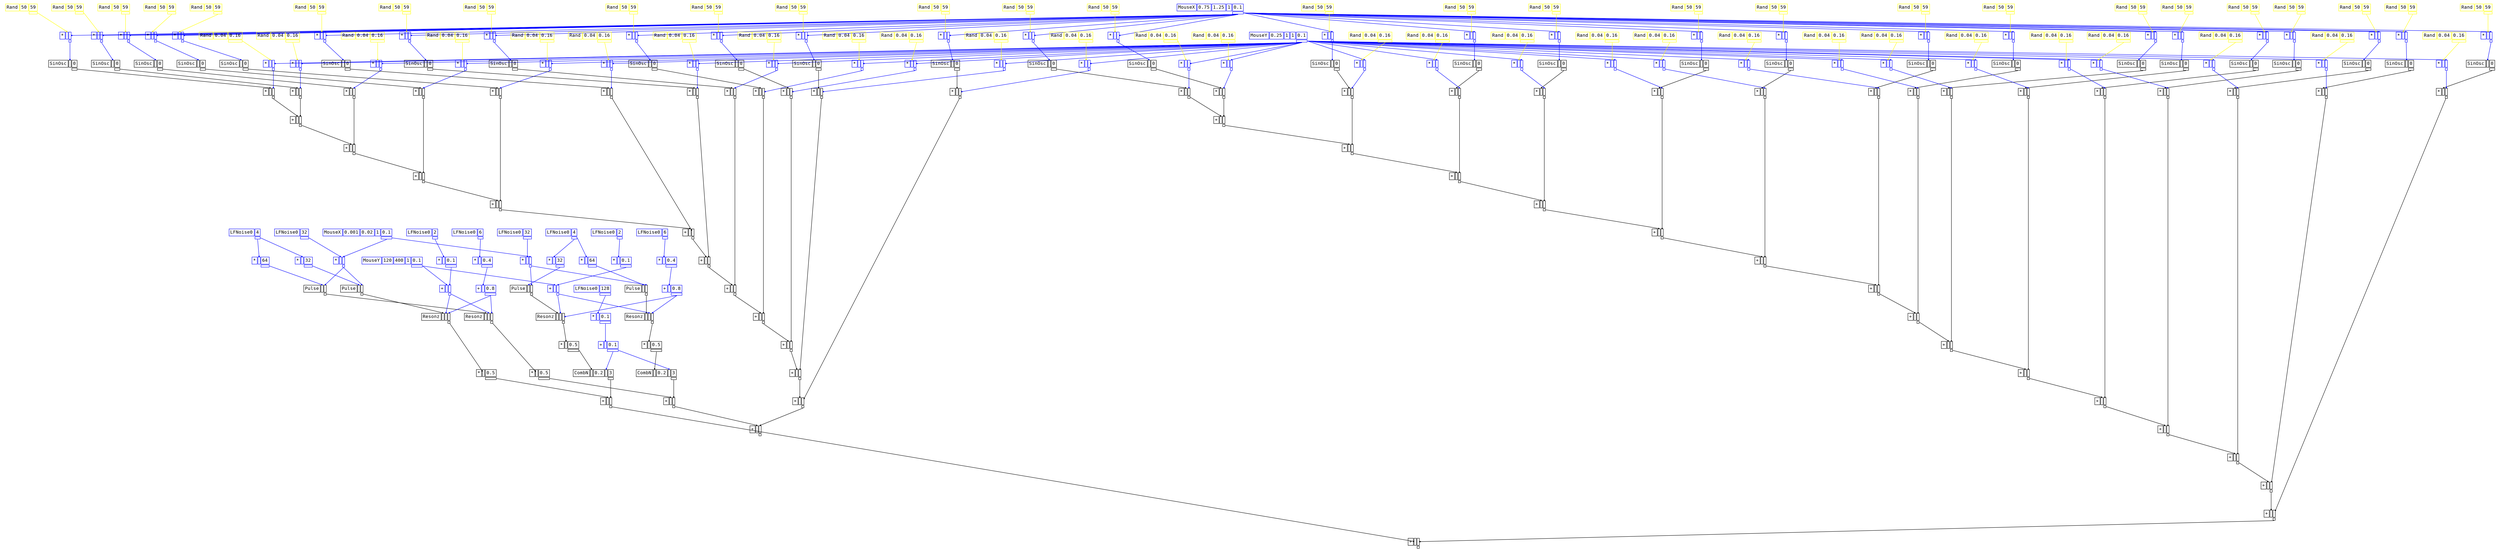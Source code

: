 digraph Anonymous {
graph [splines=false];
node [fontsize=12,fontname="Courier"];
edge [arrowhead=box,arrowsize=0.25];
u_1 [shape="plaintext",color="blue",label=<<TABLE BORDER="0" CELLBORDER="1"><TR><TD>LFNoise0</TD><TD>4</TD></TR><TR><TD BORDER="0"></TD><TD PORT="o_0"></TD></TR></TABLE>>];
u_3 [shape="plaintext",color="blue",label=<<TABLE BORDER="0" CELLBORDER="1"><TR><TD>*</TD><TD PORT="i_0"></TD><TD>64</TD></TR><TR><TD BORDER="0"></TD><TD BORDER="0"></TD><TD PORT="o_0"></TD></TR></TABLE>>];
u_5 [shape="plaintext",color="blue",label=<<TABLE BORDER="0" CELLBORDER="1"><TR><TD>LFNoise0</TD><TD>32</TD></TR><TR><TD BORDER="0"></TD><TD PORT="o_0"></TD></TR></TABLE>>];
u_10 [shape="plaintext",color="blue",label=<<TABLE BORDER="0" CELLBORDER="1"><TR><TD>MouseX</TD><TD>0.001</TD><TD>0.02</TD><TD>1</TD><TD>0.1</TD></TR><TR><TD BORDER="0"></TD><TD BORDER="0"></TD><TD BORDER="0"></TD><TD BORDER="0"></TD><TD PORT="o_0"></TD></TR></TABLE>>];
u_11 [shape="plaintext",color="blue",label=<<TABLE BORDER="0" CELLBORDER="1"><TR><TD>*</TD><TD PORT="i_0"></TD><TD PORT="i_1"></TD></TR><TR><TD BORDER="0"></TD><TD BORDER="0"></TD><TD PORT="o_0"></TD></TR></TABLE>>];
u_12 [shape="plaintext",color="black",label=<<TABLE BORDER="0" CELLBORDER="1"><TR><TD>Pulse</TD><TD PORT="i_0"></TD><TD PORT="i_1"></TD></TR><TR><TD BORDER="0"></TD><TD BORDER="0"></TD><TD PORT="o_0"></TD></TR></TABLE>>];
u_15 [shape="plaintext",color="blue",label=<<TABLE BORDER="0" CELLBORDER="1"><TR><TD>MouseY</TD><TD>120</TD><TD>400</TD><TD>1</TD><TD>0.1</TD></TR><TR><TD BORDER="0"></TD><TD BORDER="0"></TD><TD BORDER="0"></TD><TD BORDER="0"></TD><TD PORT="o_0"></TD></TR></TABLE>>];
u_17 [shape="plaintext",color="blue",label=<<TABLE BORDER="0" CELLBORDER="1"><TR><TD>LFNoise0</TD><TD>2</TD></TR><TR><TD BORDER="0"></TD><TD PORT="o_0"></TD></TR></TABLE>>];
u_18 [shape="plaintext",color="blue",label=<<TABLE BORDER="0" CELLBORDER="1"><TR><TD>*</TD><TD PORT="i_0"></TD><TD>0.1</TD></TR><TR><TD BORDER="0"></TD><TD BORDER="0"></TD><TD PORT="o_0"></TD></TR></TABLE>>];
u_19 [shape="plaintext",color="blue",label=<<TABLE BORDER="0" CELLBORDER="1"><TR><TD>+</TD><TD PORT="i_0"></TD><TD PORT="i_1"></TD></TR><TR><TD BORDER="0"></TD><TD BORDER="0"></TD><TD PORT="o_0"></TD></TR></TABLE>>];
u_21 [shape="plaintext",color="blue",label=<<TABLE BORDER="0" CELLBORDER="1"><TR><TD>LFNoise0</TD><TD>6</TD></TR><TR><TD BORDER="0"></TD><TD PORT="o_0"></TD></TR></TABLE>>];
u_23 [shape="plaintext",color="blue",label=<<TABLE BORDER="0" CELLBORDER="1"><TR><TD>*</TD><TD PORT="i_0"></TD><TD>0.4</TD></TR><TR><TD BORDER="0"></TD><TD BORDER="0"></TD><TD PORT="o_0"></TD></TR></TABLE>>];
u_25 [shape="plaintext",color="blue",label=<<TABLE BORDER="0" CELLBORDER="1"><TR><TD>+</TD><TD PORT="i_0"></TD><TD>0.8</TD></TR><TR><TD BORDER="0"></TD><TD BORDER="0"></TD><TD PORT="o_0"></TD></TR></TABLE>>];
u_26 [shape="plaintext",color="black",label=<<TABLE BORDER="0" CELLBORDER="1"><TR><TD>Resonz</TD><TD PORT="i_0"></TD><TD PORT="i_1"></TD><TD PORT="i_2"></TD></TR><TR><TD BORDER="0"></TD><TD BORDER="0"></TD><TD BORDER="0"></TD><TD PORT="o_0"></TD></TR></TABLE>>];
u_28 [shape="plaintext",color="black",label=<<TABLE BORDER="0" CELLBORDER="1"><TR><TD>*</TD><TD PORT="i_0"></TD><TD>0.5</TD></TR><TR><TD BORDER="0"></TD><TD BORDER="0"></TD><TD PORT="o_0"></TD></TR></TABLE>>];
u_29 [shape="plaintext",color="blue",label=<<TABLE BORDER="0" CELLBORDER="1"><TR><TD>LFNoise0</TD><TD>4</TD></TR><TR><TD BORDER="0"></TD><TD PORT="o_0"></TD></TR></TABLE>>];
u_30 [shape="plaintext",color="blue",label=<<TABLE BORDER="0" CELLBORDER="1"><TR><TD>*</TD><TD PORT="i_0"></TD><TD>64</TD></TR><TR><TD BORDER="0"></TD><TD BORDER="0"></TD><TD PORT="o_0"></TD></TR></TABLE>>];
u_31 [shape="plaintext",color="blue",label=<<TABLE BORDER="0" CELLBORDER="1"><TR><TD>LFNoise0</TD><TD>32</TD></TR><TR><TD BORDER="0"></TD><TD PORT="o_0"></TD></TR></TABLE>>];
u_32 [shape="plaintext",color="blue",label=<<TABLE BORDER="0" CELLBORDER="1"><TR><TD>*</TD><TD PORT="i_0"></TD><TD PORT="i_1"></TD></TR><TR><TD BORDER="0"></TD><TD BORDER="0"></TD><TD PORT="o_0"></TD></TR></TABLE>>];
u_33 [shape="plaintext",color="black",label=<<TABLE BORDER="0" CELLBORDER="1"><TR><TD>Pulse</TD><TD PORT="i_0"></TD><TD PORT="i_1"></TD></TR><TR><TD BORDER="0"></TD><TD BORDER="0"></TD><TD PORT="o_0"></TD></TR></TABLE>>];
u_34 [shape="plaintext",color="blue",label=<<TABLE BORDER="0" CELLBORDER="1"><TR><TD>LFNoise0</TD><TD>2</TD></TR><TR><TD BORDER="0"></TD><TD PORT="o_0"></TD></TR></TABLE>>];
u_35 [shape="plaintext",color="blue",label=<<TABLE BORDER="0" CELLBORDER="1"><TR><TD>*</TD><TD PORT="i_0"></TD><TD>0.1</TD></TR><TR><TD BORDER="0"></TD><TD BORDER="0"></TD><TD PORT="o_0"></TD></TR></TABLE>>];
u_36 [shape="plaintext",color="blue",label=<<TABLE BORDER="0" CELLBORDER="1"><TR><TD>+</TD><TD PORT="i_0"></TD><TD PORT="i_1"></TD></TR><TR><TD BORDER="0"></TD><TD BORDER="0"></TD><TD PORT="o_0"></TD></TR></TABLE>>];
u_37 [shape="plaintext",color="blue",label=<<TABLE BORDER="0" CELLBORDER="1"><TR><TD>LFNoise0</TD><TD>6</TD></TR><TR><TD BORDER="0"></TD><TD PORT="o_0"></TD></TR></TABLE>>];
u_38 [shape="plaintext",color="blue",label=<<TABLE BORDER="0" CELLBORDER="1"><TR><TD>*</TD><TD PORT="i_0"></TD><TD>0.4</TD></TR><TR><TD BORDER="0"></TD><TD BORDER="0"></TD><TD PORT="o_0"></TD></TR></TABLE>>];
u_39 [shape="plaintext",color="blue",label=<<TABLE BORDER="0" CELLBORDER="1"><TR><TD>+</TD><TD PORT="i_0"></TD><TD>0.8</TD></TR><TR><TD BORDER="0"></TD><TD BORDER="0"></TD><TD PORT="o_0"></TD></TR></TABLE>>];
u_40 [shape="plaintext",color="black",label=<<TABLE BORDER="0" CELLBORDER="1"><TR><TD>Resonz</TD><TD PORT="i_0"></TD><TD PORT="i_1"></TD><TD PORT="i_2"></TD></TR><TR><TD BORDER="0"></TD><TD BORDER="0"></TD><TD BORDER="0"></TD><TD PORT="o_0"></TD></TR></TABLE>>];
u_41 [shape="plaintext",color="black",label=<<TABLE BORDER="0" CELLBORDER="1"><TR><TD>*</TD><TD PORT="i_0"></TD><TD>0.5</TD></TR><TR><TD BORDER="0"></TD><TD BORDER="0"></TD><TD PORT="o_0"></TD></TR></TABLE>>];
u_44 [shape="plaintext",color="blue",label=<<TABLE BORDER="0" CELLBORDER="1"><TR><TD>LFNoise0</TD><TD>128</TD></TR><TR><TD BORDER="0"></TD><TD PORT="o_0"></TD></TR></TABLE>>];
u_45 [shape="plaintext",color="blue",label=<<TABLE BORDER="0" CELLBORDER="1"><TR><TD>*</TD><TD PORT="i_0"></TD><TD>0.1</TD></TR><TR><TD BORDER="0"></TD><TD BORDER="0"></TD><TD PORT="o_0"></TD></TR></TABLE>>];
u_46 [shape="plaintext",color="blue",label=<<TABLE BORDER="0" CELLBORDER="1"><TR><TD>+</TD><TD PORT="i_0"></TD><TD>0.1</TD></TR><TR><TD BORDER="0"></TD><TD BORDER="0"></TD><TD PORT="o_0"></TD></TR></TABLE>>];
u_48 [shape="plaintext",color="black",label=<<TABLE BORDER="0" CELLBORDER="1"><TR><TD>CombN</TD><TD PORT="i_0"></TD><TD>0.2</TD><TD PORT="i_2"></TD><TD>3</TD></TR><TR><TD BORDER="0"></TD><TD BORDER="0"></TD><TD BORDER="0"></TD><TD BORDER="0"></TD><TD PORT="o_0"></TD></TR></TABLE>>];
u_49 [shape="plaintext",color="black",label=<<TABLE BORDER="0" CELLBORDER="1"><TR><TD>+</TD><TD PORT="i_0"></TD><TD PORT="i_1"></TD></TR><TR><TD BORDER="0"></TD><TD BORDER="0"></TD><TD PORT="o_0"></TD></TR></TABLE>>];
u_52 [shape="plaintext",color="yellow",label=<<TABLE BORDER="0" CELLBORDER="1"><TR><TD>Rand</TD><TD>50</TD><TD>59</TD></TR><TR><TD BORDER="0"></TD><TD BORDER="0"></TD><TD PORT="o_0"></TD></TR></TABLE>>];
u_55 [shape="plaintext",color="blue",label=<<TABLE BORDER="0" CELLBORDER="1"><TR><TD>MouseX</TD><TD>0.75</TD><TD>1.25</TD><TD>1</TD><TD>0.1</TD></TR><TR><TD BORDER="0"></TD><TD BORDER="0"></TD><TD BORDER="0"></TD><TD BORDER="0"></TD><TD PORT="o_0"></TD></TR></TABLE>>];
u_56 [shape="plaintext",color="blue",label=<<TABLE BORDER="0" CELLBORDER="1"><TR><TD>*</TD><TD PORT="i_0"></TD><TD PORT="i_1"></TD></TR><TR><TD BORDER="0"></TD><TD BORDER="0"></TD><TD PORT="o_0"></TD></TR></TABLE>>];
u_58 [shape="plaintext",color="black",label=<<TABLE BORDER="0" CELLBORDER="1"><TR><TD>SinOsc</TD><TD PORT="i_0"></TD><TD>0</TD></TR><TR><TD BORDER="0"></TD><TD BORDER="0"></TD><TD PORT="o_0"></TD></TR></TABLE>>];
u_61 [shape="plaintext",color="yellow",label=<<TABLE BORDER="0" CELLBORDER="1"><TR><TD>Rand</TD><TD>0.04</TD><TD>0.16</TD></TR><TR><TD BORDER="0"></TD><TD BORDER="0"></TD><TD PORT="o_0"></TD></TR></TABLE>>];
u_63 [shape="plaintext",color="blue",label=<<TABLE BORDER="0" CELLBORDER="1"><TR><TD>MouseY</TD><TD>0.25</TD><TD>1</TD><TD>1</TD><TD>0.1</TD></TR><TR><TD BORDER="0"></TD><TD BORDER="0"></TD><TD BORDER="0"></TD><TD BORDER="0"></TD><TD PORT="o_0"></TD></TR></TABLE>>];
u_64 [shape="plaintext",color="blue",label=<<TABLE BORDER="0" CELLBORDER="1"><TR><TD>*</TD><TD PORT="i_0"></TD><TD PORT="i_1"></TD></TR><TR><TD BORDER="0"></TD><TD BORDER="0"></TD><TD PORT="o_0"></TD></TR></TABLE>>];
u_65 [shape="plaintext",color="black",label=<<TABLE BORDER="0" CELLBORDER="1"><TR><TD>*</TD><TD PORT="i_0"></TD><TD PORT="i_1"></TD></TR><TR><TD BORDER="0"></TD><TD BORDER="0"></TD><TD PORT="o_0"></TD></TR></TABLE>>];
u_66 [shape="plaintext",color="yellow",label=<<TABLE BORDER="0" CELLBORDER="1"><TR><TD>Rand</TD><TD>50</TD><TD>59</TD></TR><TR><TD BORDER="0"></TD><TD BORDER="0"></TD><TD PORT="o_0"></TD></TR></TABLE>>];
u_67 [shape="plaintext",color="blue",label=<<TABLE BORDER="0" CELLBORDER="1"><TR><TD>*</TD><TD PORT="i_0"></TD><TD PORT="i_1"></TD></TR><TR><TD BORDER="0"></TD><TD BORDER="0"></TD><TD PORT="o_0"></TD></TR></TABLE>>];
u_68 [shape="plaintext",color="black",label=<<TABLE BORDER="0" CELLBORDER="1"><TR><TD>SinOsc</TD><TD PORT="i_0"></TD><TD>0</TD></TR><TR><TD BORDER="0"></TD><TD BORDER="0"></TD><TD PORT="o_0"></TD></TR></TABLE>>];
u_69 [shape="plaintext",color="yellow",label=<<TABLE BORDER="0" CELLBORDER="1"><TR><TD>Rand</TD><TD>0.04</TD><TD>0.16</TD></TR><TR><TD BORDER="0"></TD><TD BORDER="0"></TD><TD PORT="o_0"></TD></TR></TABLE>>];
u_70 [shape="plaintext",color="blue",label=<<TABLE BORDER="0" CELLBORDER="1"><TR><TD>*</TD><TD PORT="i_0"></TD><TD PORT="i_1"></TD></TR><TR><TD BORDER="0"></TD><TD BORDER="0"></TD><TD PORT="o_0"></TD></TR></TABLE>>];
u_71 [shape="plaintext",color="black",label=<<TABLE BORDER="0" CELLBORDER="1"><TR><TD>*</TD><TD PORT="i_0"></TD><TD PORT="i_1"></TD></TR><TR><TD BORDER="0"></TD><TD BORDER="0"></TD><TD PORT="o_0"></TD></TR></TABLE>>];
u_72 [shape="plaintext",color="black",label=<<TABLE BORDER="0" CELLBORDER="1"><TR><TD>+</TD><TD PORT="i_0"></TD><TD PORT="i_1"></TD></TR><TR><TD BORDER="0"></TD><TD BORDER="0"></TD><TD PORT="o_0"></TD></TR></TABLE>>];
u_73 [shape="plaintext",color="yellow",label=<<TABLE BORDER="0" CELLBORDER="1"><TR><TD>Rand</TD><TD>50</TD><TD>59</TD></TR><TR><TD BORDER="0"></TD><TD BORDER="0"></TD><TD PORT="o_0"></TD></TR></TABLE>>];
u_74 [shape="plaintext",color="blue",label=<<TABLE BORDER="0" CELLBORDER="1"><TR><TD>*</TD><TD PORT="i_0"></TD><TD PORT="i_1"></TD></TR><TR><TD BORDER="0"></TD><TD BORDER="0"></TD><TD PORT="o_0"></TD></TR></TABLE>>];
u_75 [shape="plaintext",color="black",label=<<TABLE BORDER="0" CELLBORDER="1"><TR><TD>SinOsc</TD><TD PORT="i_0"></TD><TD>0</TD></TR><TR><TD BORDER="0"></TD><TD BORDER="0"></TD><TD PORT="o_0"></TD></TR></TABLE>>];
u_76 [shape="plaintext",color="yellow",label=<<TABLE BORDER="0" CELLBORDER="1"><TR><TD>Rand</TD><TD>0.04</TD><TD>0.16</TD></TR><TR><TD BORDER="0"></TD><TD BORDER="0"></TD><TD PORT="o_0"></TD></TR></TABLE>>];
u_77 [shape="plaintext",color="blue",label=<<TABLE BORDER="0" CELLBORDER="1"><TR><TD>*</TD><TD PORT="i_0"></TD><TD PORT="i_1"></TD></TR><TR><TD BORDER="0"></TD><TD BORDER="0"></TD><TD PORT="o_0"></TD></TR></TABLE>>];
u_78 [shape="plaintext",color="black",label=<<TABLE BORDER="0" CELLBORDER="1"><TR><TD>*</TD><TD PORT="i_0"></TD><TD PORT="i_1"></TD></TR><TR><TD BORDER="0"></TD><TD BORDER="0"></TD><TD PORT="o_0"></TD></TR></TABLE>>];
u_79 [shape="plaintext",color="black",label=<<TABLE BORDER="0" CELLBORDER="1"><TR><TD>+</TD><TD PORT="i_0"></TD><TD PORT="i_1"></TD></TR><TR><TD BORDER="0"></TD><TD BORDER="0"></TD><TD PORT="o_0"></TD></TR></TABLE>>];
u_80 [shape="plaintext",color="yellow",label=<<TABLE BORDER="0" CELLBORDER="1"><TR><TD>Rand</TD><TD>50</TD><TD>59</TD></TR><TR><TD BORDER="0"></TD><TD BORDER="0"></TD><TD PORT="o_0"></TD></TR></TABLE>>];
u_81 [shape="plaintext",color="blue",label=<<TABLE BORDER="0" CELLBORDER="1"><TR><TD>*</TD><TD PORT="i_0"></TD><TD PORT="i_1"></TD></TR><TR><TD BORDER="0"></TD><TD BORDER="0"></TD><TD PORT="o_0"></TD></TR></TABLE>>];
u_82 [shape="plaintext",color="black",label=<<TABLE BORDER="0" CELLBORDER="1"><TR><TD>SinOsc</TD><TD PORT="i_0"></TD><TD>0</TD></TR><TR><TD BORDER="0"></TD><TD BORDER="0"></TD><TD PORT="o_0"></TD></TR></TABLE>>];
u_83 [shape="plaintext",color="yellow",label=<<TABLE BORDER="0" CELLBORDER="1"><TR><TD>Rand</TD><TD>0.04</TD><TD>0.16</TD></TR><TR><TD BORDER="0"></TD><TD BORDER="0"></TD><TD PORT="o_0"></TD></TR></TABLE>>];
u_84 [shape="plaintext",color="blue",label=<<TABLE BORDER="0" CELLBORDER="1"><TR><TD>*</TD><TD PORT="i_0"></TD><TD PORT="i_1"></TD></TR><TR><TD BORDER="0"></TD><TD BORDER="0"></TD><TD PORT="o_0"></TD></TR></TABLE>>];
u_85 [shape="plaintext",color="black",label=<<TABLE BORDER="0" CELLBORDER="1"><TR><TD>*</TD><TD PORT="i_0"></TD><TD PORT="i_1"></TD></TR><TR><TD BORDER="0"></TD><TD BORDER="0"></TD><TD PORT="o_0"></TD></TR></TABLE>>];
u_86 [shape="plaintext",color="black",label=<<TABLE BORDER="0" CELLBORDER="1"><TR><TD>+</TD><TD PORT="i_0"></TD><TD PORT="i_1"></TD></TR><TR><TD BORDER="0"></TD><TD BORDER="0"></TD><TD PORT="o_0"></TD></TR></TABLE>>];
u_87 [shape="plaintext",color="yellow",label=<<TABLE BORDER="0" CELLBORDER="1"><TR><TD>Rand</TD><TD>50</TD><TD>59</TD></TR><TR><TD BORDER="0"></TD><TD BORDER="0"></TD><TD PORT="o_0"></TD></TR></TABLE>>];
u_88 [shape="plaintext",color="blue",label=<<TABLE BORDER="0" CELLBORDER="1"><TR><TD>*</TD><TD PORT="i_0"></TD><TD PORT="i_1"></TD></TR><TR><TD BORDER="0"></TD><TD BORDER="0"></TD><TD PORT="o_0"></TD></TR></TABLE>>];
u_89 [shape="plaintext",color="black",label=<<TABLE BORDER="0" CELLBORDER="1"><TR><TD>SinOsc</TD><TD PORT="i_0"></TD><TD>0</TD></TR><TR><TD BORDER="0"></TD><TD BORDER="0"></TD><TD PORT="o_0"></TD></TR></TABLE>>];
u_90 [shape="plaintext",color="yellow",label=<<TABLE BORDER="0" CELLBORDER="1"><TR><TD>Rand</TD><TD>0.04</TD><TD>0.16</TD></TR><TR><TD BORDER="0"></TD><TD BORDER="0"></TD><TD PORT="o_0"></TD></TR></TABLE>>];
u_91 [shape="plaintext",color="blue",label=<<TABLE BORDER="0" CELLBORDER="1"><TR><TD>*</TD><TD PORT="i_0"></TD><TD PORT="i_1"></TD></TR><TR><TD BORDER="0"></TD><TD BORDER="0"></TD><TD PORT="o_0"></TD></TR></TABLE>>];
u_92 [shape="plaintext",color="black",label=<<TABLE BORDER="0" CELLBORDER="1"><TR><TD>*</TD><TD PORT="i_0"></TD><TD PORT="i_1"></TD></TR><TR><TD BORDER="0"></TD><TD BORDER="0"></TD><TD PORT="o_0"></TD></TR></TABLE>>];
u_93 [shape="plaintext",color="black",label=<<TABLE BORDER="0" CELLBORDER="1"><TR><TD>+</TD><TD PORT="i_0"></TD><TD PORT="i_1"></TD></TR><TR><TD BORDER="0"></TD><TD BORDER="0"></TD><TD PORT="o_0"></TD></TR></TABLE>>];
u_94 [shape="plaintext",color="yellow",label=<<TABLE BORDER="0" CELLBORDER="1"><TR><TD>Rand</TD><TD>50</TD><TD>59</TD></TR><TR><TD BORDER="0"></TD><TD BORDER="0"></TD><TD PORT="o_0"></TD></TR></TABLE>>];
u_95 [shape="plaintext",color="blue",label=<<TABLE BORDER="0" CELLBORDER="1"><TR><TD>*</TD><TD PORT="i_0"></TD><TD PORT="i_1"></TD></TR><TR><TD BORDER="0"></TD><TD BORDER="0"></TD><TD PORT="o_0"></TD></TR></TABLE>>];
u_96 [shape="plaintext",color="black",label=<<TABLE BORDER="0" CELLBORDER="1"><TR><TD>SinOsc</TD><TD PORT="i_0"></TD><TD>0</TD></TR><TR><TD BORDER="0"></TD><TD BORDER="0"></TD><TD PORT="o_0"></TD></TR></TABLE>>];
u_97 [shape="plaintext",color="yellow",label=<<TABLE BORDER="0" CELLBORDER="1"><TR><TD>Rand</TD><TD>0.04</TD><TD>0.16</TD></TR><TR><TD BORDER="0"></TD><TD BORDER="0"></TD><TD PORT="o_0"></TD></TR></TABLE>>];
u_98 [shape="plaintext",color="blue",label=<<TABLE BORDER="0" CELLBORDER="1"><TR><TD>*</TD><TD PORT="i_0"></TD><TD PORT="i_1"></TD></TR><TR><TD BORDER="0"></TD><TD BORDER="0"></TD><TD PORT="o_0"></TD></TR></TABLE>>];
u_99 [shape="plaintext",color="black",label=<<TABLE BORDER="0" CELLBORDER="1"><TR><TD>*</TD><TD PORT="i_0"></TD><TD PORT="i_1"></TD></TR><TR><TD BORDER="0"></TD><TD BORDER="0"></TD><TD PORT="o_0"></TD></TR></TABLE>>];
u_100 [shape="plaintext",color="black",label=<<TABLE BORDER="0" CELLBORDER="1"><TR><TD>+</TD><TD PORT="i_0"></TD><TD PORT="i_1"></TD></TR><TR><TD BORDER="0"></TD><TD BORDER="0"></TD><TD PORT="o_0"></TD></TR></TABLE>>];
u_101 [shape="plaintext",color="yellow",label=<<TABLE BORDER="0" CELLBORDER="1"><TR><TD>Rand</TD><TD>50</TD><TD>59</TD></TR><TR><TD BORDER="0"></TD><TD BORDER="0"></TD><TD PORT="o_0"></TD></TR></TABLE>>];
u_102 [shape="plaintext",color="blue",label=<<TABLE BORDER="0" CELLBORDER="1"><TR><TD>*</TD><TD PORT="i_0"></TD><TD PORT="i_1"></TD></TR><TR><TD BORDER="0"></TD><TD BORDER="0"></TD><TD PORT="o_0"></TD></TR></TABLE>>];
u_103 [shape="plaintext",color="black",label=<<TABLE BORDER="0" CELLBORDER="1"><TR><TD>SinOsc</TD><TD PORT="i_0"></TD><TD>0</TD></TR><TR><TD BORDER="0"></TD><TD BORDER="0"></TD><TD PORT="o_0"></TD></TR></TABLE>>];
u_104 [shape="plaintext",color="yellow",label=<<TABLE BORDER="0" CELLBORDER="1"><TR><TD>Rand</TD><TD>0.04</TD><TD>0.16</TD></TR><TR><TD BORDER="0"></TD><TD BORDER="0"></TD><TD PORT="o_0"></TD></TR></TABLE>>];
u_105 [shape="plaintext",color="blue",label=<<TABLE BORDER="0" CELLBORDER="1"><TR><TD>*</TD><TD PORT="i_0"></TD><TD PORT="i_1"></TD></TR><TR><TD BORDER="0"></TD><TD BORDER="0"></TD><TD PORT="o_0"></TD></TR></TABLE>>];
u_106 [shape="plaintext",color="black",label=<<TABLE BORDER="0" CELLBORDER="1"><TR><TD>*</TD><TD PORT="i_0"></TD><TD PORT="i_1"></TD></TR><TR><TD BORDER="0"></TD><TD BORDER="0"></TD><TD PORT="o_0"></TD></TR></TABLE>>];
u_107 [shape="plaintext",color="black",label=<<TABLE BORDER="0" CELLBORDER="1"><TR><TD>+</TD><TD PORT="i_0"></TD><TD PORT="i_1"></TD></TR><TR><TD BORDER="0"></TD><TD BORDER="0"></TD><TD PORT="o_0"></TD></TR></TABLE>>];
u_108 [shape="plaintext",color="yellow",label=<<TABLE BORDER="0" CELLBORDER="1"><TR><TD>Rand</TD><TD>50</TD><TD>59</TD></TR><TR><TD BORDER="0"></TD><TD BORDER="0"></TD><TD PORT="o_0"></TD></TR></TABLE>>];
u_109 [shape="plaintext",color="blue",label=<<TABLE BORDER="0" CELLBORDER="1"><TR><TD>*</TD><TD PORT="i_0"></TD><TD PORT="i_1"></TD></TR><TR><TD BORDER="0"></TD><TD BORDER="0"></TD><TD PORT="o_0"></TD></TR></TABLE>>];
u_110 [shape="plaintext",color="black",label=<<TABLE BORDER="0" CELLBORDER="1"><TR><TD>SinOsc</TD><TD PORT="i_0"></TD><TD>0</TD></TR><TR><TD BORDER="0"></TD><TD BORDER="0"></TD><TD PORT="o_0"></TD></TR></TABLE>>];
u_111 [shape="plaintext",color="yellow",label=<<TABLE BORDER="0" CELLBORDER="1"><TR><TD>Rand</TD><TD>0.04</TD><TD>0.16</TD></TR><TR><TD BORDER="0"></TD><TD BORDER="0"></TD><TD PORT="o_0"></TD></TR></TABLE>>];
u_112 [shape="plaintext",color="blue",label=<<TABLE BORDER="0" CELLBORDER="1"><TR><TD>*</TD><TD PORT="i_0"></TD><TD PORT="i_1"></TD></TR><TR><TD BORDER="0"></TD><TD BORDER="0"></TD><TD PORT="o_0"></TD></TR></TABLE>>];
u_113 [shape="plaintext",color="black",label=<<TABLE BORDER="0" CELLBORDER="1"><TR><TD>*</TD><TD PORT="i_0"></TD><TD PORT="i_1"></TD></TR><TR><TD BORDER="0"></TD><TD BORDER="0"></TD><TD PORT="o_0"></TD></TR></TABLE>>];
u_114 [shape="plaintext",color="black",label=<<TABLE BORDER="0" CELLBORDER="1"><TR><TD>+</TD><TD PORT="i_0"></TD><TD PORT="i_1"></TD></TR><TR><TD BORDER="0"></TD><TD BORDER="0"></TD><TD PORT="o_0"></TD></TR></TABLE>>];
u_115 [shape="plaintext",color="yellow",label=<<TABLE BORDER="0" CELLBORDER="1"><TR><TD>Rand</TD><TD>50</TD><TD>59</TD></TR><TR><TD BORDER="0"></TD><TD BORDER="0"></TD><TD PORT="o_0"></TD></TR></TABLE>>];
u_116 [shape="plaintext",color="blue",label=<<TABLE BORDER="0" CELLBORDER="1"><TR><TD>*</TD><TD PORT="i_0"></TD><TD PORT="i_1"></TD></TR><TR><TD BORDER="0"></TD><TD BORDER="0"></TD><TD PORT="o_0"></TD></TR></TABLE>>];
u_117 [shape="plaintext",color="black",label=<<TABLE BORDER="0" CELLBORDER="1"><TR><TD>SinOsc</TD><TD PORT="i_0"></TD><TD>0</TD></TR><TR><TD BORDER="0"></TD><TD BORDER="0"></TD><TD PORT="o_0"></TD></TR></TABLE>>];
u_118 [shape="plaintext",color="yellow",label=<<TABLE BORDER="0" CELLBORDER="1"><TR><TD>Rand</TD><TD>0.04</TD><TD>0.16</TD></TR><TR><TD BORDER="0"></TD><TD BORDER="0"></TD><TD PORT="o_0"></TD></TR></TABLE>>];
u_119 [shape="plaintext",color="blue",label=<<TABLE BORDER="0" CELLBORDER="1"><TR><TD>*</TD><TD PORT="i_0"></TD><TD PORT="i_1"></TD></TR><TR><TD BORDER="0"></TD><TD BORDER="0"></TD><TD PORT="o_0"></TD></TR></TABLE>>];
u_120 [shape="plaintext",color="black",label=<<TABLE BORDER="0" CELLBORDER="1"><TR><TD>*</TD><TD PORT="i_0"></TD><TD PORT="i_1"></TD></TR><TR><TD BORDER="0"></TD><TD BORDER="0"></TD><TD PORT="o_0"></TD></TR></TABLE>>];
u_121 [shape="plaintext",color="black",label=<<TABLE BORDER="0" CELLBORDER="1"><TR><TD>+</TD><TD PORT="i_0"></TD><TD PORT="i_1"></TD></TR><TR><TD BORDER="0"></TD><TD BORDER="0"></TD><TD PORT="o_0"></TD></TR></TABLE>>];
u_122 [shape="plaintext",color="yellow",label=<<TABLE BORDER="0" CELLBORDER="1"><TR><TD>Rand</TD><TD>50</TD><TD>59</TD></TR><TR><TD BORDER="0"></TD><TD BORDER="0"></TD><TD PORT="o_0"></TD></TR></TABLE>>];
u_123 [shape="plaintext",color="blue",label=<<TABLE BORDER="0" CELLBORDER="1"><TR><TD>*</TD><TD PORT="i_0"></TD><TD PORT="i_1"></TD></TR><TR><TD BORDER="0"></TD><TD BORDER="0"></TD><TD PORT="o_0"></TD></TR></TABLE>>];
u_124 [shape="plaintext",color="black",label=<<TABLE BORDER="0" CELLBORDER="1"><TR><TD>SinOsc</TD><TD PORT="i_0"></TD><TD>0</TD></TR><TR><TD BORDER="0"></TD><TD BORDER="0"></TD><TD PORT="o_0"></TD></TR></TABLE>>];
u_125 [shape="plaintext",color="yellow",label=<<TABLE BORDER="0" CELLBORDER="1"><TR><TD>Rand</TD><TD>0.04</TD><TD>0.16</TD></TR><TR><TD BORDER="0"></TD><TD BORDER="0"></TD><TD PORT="o_0"></TD></TR></TABLE>>];
u_126 [shape="plaintext",color="blue",label=<<TABLE BORDER="0" CELLBORDER="1"><TR><TD>*</TD><TD PORT="i_0"></TD><TD PORT="i_1"></TD></TR><TR><TD BORDER="0"></TD><TD BORDER="0"></TD><TD PORT="o_0"></TD></TR></TABLE>>];
u_127 [shape="plaintext",color="black",label=<<TABLE BORDER="0" CELLBORDER="1"><TR><TD>*</TD><TD PORT="i_0"></TD><TD PORT="i_1"></TD></TR><TR><TD BORDER="0"></TD><TD BORDER="0"></TD><TD PORT="o_0"></TD></TR></TABLE>>];
u_128 [shape="plaintext",color="black",label=<<TABLE BORDER="0" CELLBORDER="1"><TR><TD>+</TD><TD PORT="i_0"></TD><TD PORT="i_1"></TD></TR><TR><TD BORDER="0"></TD><TD BORDER="0"></TD><TD PORT="o_0"></TD></TR></TABLE>>];
u_129 [shape="plaintext",color="yellow",label=<<TABLE BORDER="0" CELLBORDER="1"><TR><TD>Rand</TD><TD>50</TD><TD>59</TD></TR><TR><TD BORDER="0"></TD><TD BORDER="0"></TD><TD PORT="o_0"></TD></TR></TABLE>>];
u_130 [shape="plaintext",color="blue",label=<<TABLE BORDER="0" CELLBORDER="1"><TR><TD>*</TD><TD PORT="i_0"></TD><TD PORT="i_1"></TD></TR><TR><TD BORDER="0"></TD><TD BORDER="0"></TD><TD PORT="o_0"></TD></TR></TABLE>>];
u_131 [shape="plaintext",color="black",label=<<TABLE BORDER="0" CELLBORDER="1"><TR><TD>SinOsc</TD><TD PORT="i_0"></TD><TD>0</TD></TR><TR><TD BORDER="0"></TD><TD BORDER="0"></TD><TD PORT="o_0"></TD></TR></TABLE>>];
u_132 [shape="plaintext",color="yellow",label=<<TABLE BORDER="0" CELLBORDER="1"><TR><TD>Rand</TD><TD>0.04</TD><TD>0.16</TD></TR><TR><TD BORDER="0"></TD><TD BORDER="0"></TD><TD PORT="o_0"></TD></TR></TABLE>>];
u_133 [shape="plaintext",color="blue",label=<<TABLE BORDER="0" CELLBORDER="1"><TR><TD>*</TD><TD PORT="i_0"></TD><TD PORT="i_1"></TD></TR><TR><TD BORDER="0"></TD><TD BORDER="0"></TD><TD PORT="o_0"></TD></TR></TABLE>>];
u_134 [shape="plaintext",color="black",label=<<TABLE BORDER="0" CELLBORDER="1"><TR><TD>*</TD><TD PORT="i_0"></TD><TD PORT="i_1"></TD></TR><TR><TD BORDER="0"></TD><TD BORDER="0"></TD><TD PORT="o_0"></TD></TR></TABLE>>];
u_135 [shape="plaintext",color="black",label=<<TABLE BORDER="0" CELLBORDER="1"><TR><TD>+</TD><TD PORT="i_0"></TD><TD PORT="i_1"></TD></TR><TR><TD BORDER="0"></TD><TD BORDER="0"></TD><TD PORT="o_0"></TD></TR></TABLE>>];
u_136 [shape="plaintext",color="yellow",label=<<TABLE BORDER="0" CELLBORDER="1"><TR><TD>Rand</TD><TD>50</TD><TD>59</TD></TR><TR><TD BORDER="0"></TD><TD BORDER="0"></TD><TD PORT="o_0"></TD></TR></TABLE>>];
u_137 [shape="plaintext",color="blue",label=<<TABLE BORDER="0" CELLBORDER="1"><TR><TD>*</TD><TD PORT="i_0"></TD><TD PORT="i_1"></TD></TR><TR><TD BORDER="0"></TD><TD BORDER="0"></TD><TD PORT="o_0"></TD></TR></TABLE>>];
u_138 [shape="plaintext",color="black",label=<<TABLE BORDER="0" CELLBORDER="1"><TR><TD>SinOsc</TD><TD PORT="i_0"></TD><TD>0</TD></TR><TR><TD BORDER="0"></TD><TD BORDER="0"></TD><TD PORT="o_0"></TD></TR></TABLE>>];
u_139 [shape="plaintext",color="yellow",label=<<TABLE BORDER="0" CELLBORDER="1"><TR><TD>Rand</TD><TD>0.04</TD><TD>0.16</TD></TR><TR><TD BORDER="0"></TD><TD BORDER="0"></TD><TD PORT="o_0"></TD></TR></TABLE>>];
u_140 [shape="plaintext",color="blue",label=<<TABLE BORDER="0" CELLBORDER="1"><TR><TD>*</TD><TD PORT="i_0"></TD><TD PORT="i_1"></TD></TR><TR><TD BORDER="0"></TD><TD BORDER="0"></TD><TD PORT="o_0"></TD></TR></TABLE>>];
u_141 [shape="plaintext",color="black",label=<<TABLE BORDER="0" CELLBORDER="1"><TR><TD>*</TD><TD PORT="i_0"></TD><TD PORT="i_1"></TD></TR><TR><TD BORDER="0"></TD><TD BORDER="0"></TD><TD PORT="o_0"></TD></TR></TABLE>>];
u_142 [shape="plaintext",color="black",label=<<TABLE BORDER="0" CELLBORDER="1"><TR><TD>+</TD><TD PORT="i_0"></TD><TD PORT="i_1"></TD></TR><TR><TD BORDER="0"></TD><TD BORDER="0"></TD><TD PORT="o_0"></TD></TR></TABLE>>];
u_143 [shape="plaintext",color="black",label=<<TABLE BORDER="0" CELLBORDER="1"><TR><TD>+</TD><TD PORT="i_0"></TD><TD PORT="i_1"></TD></TR><TR><TD BORDER="0"></TD><TD BORDER="0"></TD><TD PORT="o_0"></TD></TR></TABLE>>];
u_144 [shape="plaintext",color="blue",label=<<TABLE BORDER="0" CELLBORDER="1"><TR><TD>*</TD><TD PORT="i_0"></TD><TD>32</TD></TR><TR><TD BORDER="0"></TD><TD BORDER="0"></TD><TD PORT="o_0"></TD></TR></TABLE>>];
u_145 [shape="plaintext",color="black",label=<<TABLE BORDER="0" CELLBORDER="1"><TR><TD>Pulse</TD><TD PORT="i_0"></TD><TD PORT="i_1"></TD></TR><TR><TD BORDER="0"></TD><TD BORDER="0"></TD><TD PORT="o_0"></TD></TR></TABLE>>];
u_146 [shape="plaintext",color="black",label=<<TABLE BORDER="0" CELLBORDER="1"><TR><TD>Resonz</TD><TD PORT="i_0"></TD><TD PORT="i_1"></TD><TD PORT="i_2"></TD></TR><TR><TD BORDER="0"></TD><TD BORDER="0"></TD><TD BORDER="0"></TD><TD PORT="o_0"></TD></TR></TABLE>>];
u_147 [shape="plaintext",color="black",label=<<TABLE BORDER="0" CELLBORDER="1"><TR><TD>*</TD><TD PORT="i_0"></TD><TD>0.5</TD></TR><TR><TD BORDER="0"></TD><TD BORDER="0"></TD><TD PORT="o_0"></TD></TR></TABLE>>];
u_148 [shape="plaintext",color="blue",label=<<TABLE BORDER="0" CELLBORDER="1"><TR><TD>*</TD><TD PORT="i_0"></TD><TD>32</TD></TR><TR><TD BORDER="0"></TD><TD BORDER="0"></TD><TD PORT="o_0"></TD></TR></TABLE>>];
u_149 [shape="plaintext",color="black",label=<<TABLE BORDER="0" CELLBORDER="1"><TR><TD>Pulse</TD><TD PORT="i_0"></TD><TD PORT="i_1"></TD></TR><TR><TD BORDER="0"></TD><TD BORDER="0"></TD><TD PORT="o_0"></TD></TR></TABLE>>];
u_150 [shape="plaintext",color="black",label=<<TABLE BORDER="0" CELLBORDER="1"><TR><TD>Resonz</TD><TD PORT="i_0"></TD><TD PORT="i_1"></TD><TD PORT="i_2"></TD></TR><TR><TD BORDER="0"></TD><TD BORDER="0"></TD><TD BORDER="0"></TD><TD PORT="o_0"></TD></TR></TABLE>>];
u_151 [shape="plaintext",color="black",label=<<TABLE BORDER="0" CELLBORDER="1"><TR><TD>*</TD><TD PORT="i_0"></TD><TD>0.5</TD></TR><TR><TD BORDER="0"></TD><TD BORDER="0"></TD><TD PORT="o_0"></TD></TR></TABLE>>];
u_152 [shape="plaintext",color="black",label=<<TABLE BORDER="0" CELLBORDER="1"><TR><TD>CombN</TD><TD PORT="i_0"></TD><TD>0.2</TD><TD PORT="i_2"></TD><TD>3</TD></TR><TR><TD BORDER="0"></TD><TD BORDER="0"></TD><TD BORDER="0"></TD><TD BORDER="0"></TD><TD PORT="o_0"></TD></TR></TABLE>>];
u_153 [shape="plaintext",color="black",label=<<TABLE BORDER="0" CELLBORDER="1"><TR><TD>+</TD><TD PORT="i_0"></TD><TD PORT="i_1"></TD></TR><TR><TD BORDER="0"></TD><TD BORDER="0"></TD><TD PORT="o_0"></TD></TR></TABLE>>];
u_154 [shape="plaintext",color="yellow",label=<<TABLE BORDER="0" CELLBORDER="1"><TR><TD>Rand</TD><TD>50</TD><TD>59</TD></TR><TR><TD BORDER="0"></TD><TD BORDER="0"></TD><TD PORT="o_0"></TD></TR></TABLE>>];
u_155 [shape="plaintext",color="blue",label=<<TABLE BORDER="0" CELLBORDER="1"><TR><TD>*</TD><TD PORT="i_0"></TD><TD PORT="i_1"></TD></TR><TR><TD BORDER="0"></TD><TD BORDER="0"></TD><TD PORT="o_0"></TD></TR></TABLE>>];
u_156 [shape="plaintext",color="black",label=<<TABLE BORDER="0" CELLBORDER="1"><TR><TD>SinOsc</TD><TD PORT="i_0"></TD><TD>0</TD></TR><TR><TD BORDER="0"></TD><TD BORDER="0"></TD><TD PORT="o_0"></TD></TR></TABLE>>];
u_157 [shape="plaintext",color="yellow",label=<<TABLE BORDER="0" CELLBORDER="1"><TR><TD>Rand</TD><TD>0.04</TD><TD>0.16</TD></TR><TR><TD BORDER="0"></TD><TD BORDER="0"></TD><TD PORT="o_0"></TD></TR></TABLE>>];
u_158 [shape="plaintext",color="blue",label=<<TABLE BORDER="0" CELLBORDER="1"><TR><TD>*</TD><TD PORT="i_0"></TD><TD PORT="i_1"></TD></TR><TR><TD BORDER="0"></TD><TD BORDER="0"></TD><TD PORT="o_0"></TD></TR></TABLE>>];
u_159 [shape="plaintext",color="black",label=<<TABLE BORDER="0" CELLBORDER="1"><TR><TD>*</TD><TD PORT="i_0"></TD><TD PORT="i_1"></TD></TR><TR><TD BORDER="0"></TD><TD BORDER="0"></TD><TD PORT="o_0"></TD></TR></TABLE>>];
u_160 [shape="plaintext",color="yellow",label=<<TABLE BORDER="0" CELLBORDER="1"><TR><TD>Rand</TD><TD>50</TD><TD>59</TD></TR><TR><TD BORDER="0"></TD><TD BORDER="0"></TD><TD PORT="o_0"></TD></TR></TABLE>>];
u_161 [shape="plaintext",color="blue",label=<<TABLE BORDER="0" CELLBORDER="1"><TR><TD>*</TD><TD PORT="i_0"></TD><TD PORT="i_1"></TD></TR><TR><TD BORDER="0"></TD><TD BORDER="0"></TD><TD PORT="o_0"></TD></TR></TABLE>>];
u_162 [shape="plaintext",color="black",label=<<TABLE BORDER="0" CELLBORDER="1"><TR><TD>SinOsc</TD><TD PORT="i_0"></TD><TD>0</TD></TR><TR><TD BORDER="0"></TD><TD BORDER="0"></TD><TD PORT="o_0"></TD></TR></TABLE>>];
u_163 [shape="plaintext",color="yellow",label=<<TABLE BORDER="0" CELLBORDER="1"><TR><TD>Rand</TD><TD>0.04</TD><TD>0.16</TD></TR><TR><TD BORDER="0"></TD><TD BORDER="0"></TD><TD PORT="o_0"></TD></TR></TABLE>>];
u_164 [shape="plaintext",color="blue",label=<<TABLE BORDER="0" CELLBORDER="1"><TR><TD>*</TD><TD PORT="i_0"></TD><TD PORT="i_1"></TD></TR><TR><TD BORDER="0"></TD><TD BORDER="0"></TD><TD PORT="o_0"></TD></TR></TABLE>>];
u_165 [shape="plaintext",color="black",label=<<TABLE BORDER="0" CELLBORDER="1"><TR><TD>*</TD><TD PORT="i_0"></TD><TD PORT="i_1"></TD></TR><TR><TD BORDER="0"></TD><TD BORDER="0"></TD><TD PORT="o_0"></TD></TR></TABLE>>];
u_166 [shape="plaintext",color="black",label=<<TABLE BORDER="0" CELLBORDER="1"><TR><TD>+</TD><TD PORT="i_0"></TD><TD PORT="i_1"></TD></TR><TR><TD BORDER="0"></TD><TD BORDER="0"></TD><TD PORT="o_0"></TD></TR></TABLE>>];
u_167 [shape="plaintext",color="yellow",label=<<TABLE BORDER="0" CELLBORDER="1"><TR><TD>Rand</TD><TD>50</TD><TD>59</TD></TR><TR><TD BORDER="0"></TD><TD BORDER="0"></TD><TD PORT="o_0"></TD></TR></TABLE>>];
u_168 [shape="plaintext",color="blue",label=<<TABLE BORDER="0" CELLBORDER="1"><TR><TD>*</TD><TD PORT="i_0"></TD><TD PORT="i_1"></TD></TR><TR><TD BORDER="0"></TD><TD BORDER="0"></TD><TD PORT="o_0"></TD></TR></TABLE>>];
u_169 [shape="plaintext",color="black",label=<<TABLE BORDER="0" CELLBORDER="1"><TR><TD>SinOsc</TD><TD PORT="i_0"></TD><TD>0</TD></TR><TR><TD BORDER="0"></TD><TD BORDER="0"></TD><TD PORT="o_0"></TD></TR></TABLE>>];
u_170 [shape="plaintext",color="yellow",label=<<TABLE BORDER="0" CELLBORDER="1"><TR><TD>Rand</TD><TD>0.04</TD><TD>0.16</TD></TR><TR><TD BORDER="0"></TD><TD BORDER="0"></TD><TD PORT="o_0"></TD></TR></TABLE>>];
u_171 [shape="plaintext",color="blue",label=<<TABLE BORDER="0" CELLBORDER="1"><TR><TD>*</TD><TD PORT="i_0"></TD><TD PORT="i_1"></TD></TR><TR><TD BORDER="0"></TD><TD BORDER="0"></TD><TD PORT="o_0"></TD></TR></TABLE>>];
u_172 [shape="plaintext",color="black",label=<<TABLE BORDER="0" CELLBORDER="1"><TR><TD>*</TD><TD PORT="i_0"></TD><TD PORT="i_1"></TD></TR><TR><TD BORDER="0"></TD><TD BORDER="0"></TD><TD PORT="o_0"></TD></TR></TABLE>>];
u_173 [shape="plaintext",color="black",label=<<TABLE BORDER="0" CELLBORDER="1"><TR><TD>+</TD><TD PORT="i_0"></TD><TD PORT="i_1"></TD></TR><TR><TD BORDER="0"></TD><TD BORDER="0"></TD><TD PORT="o_0"></TD></TR></TABLE>>];
u_174 [shape="plaintext",color="yellow",label=<<TABLE BORDER="0" CELLBORDER="1"><TR><TD>Rand</TD><TD>50</TD><TD>59</TD></TR><TR><TD BORDER="0"></TD><TD BORDER="0"></TD><TD PORT="o_0"></TD></TR></TABLE>>];
u_175 [shape="plaintext",color="blue",label=<<TABLE BORDER="0" CELLBORDER="1"><TR><TD>*</TD><TD PORT="i_0"></TD><TD PORT="i_1"></TD></TR><TR><TD BORDER="0"></TD><TD BORDER="0"></TD><TD PORT="o_0"></TD></TR></TABLE>>];
u_176 [shape="plaintext",color="black",label=<<TABLE BORDER="0" CELLBORDER="1"><TR><TD>SinOsc</TD><TD PORT="i_0"></TD><TD>0</TD></TR><TR><TD BORDER="0"></TD><TD BORDER="0"></TD><TD PORT="o_0"></TD></TR></TABLE>>];
u_177 [shape="plaintext",color="yellow",label=<<TABLE BORDER="0" CELLBORDER="1"><TR><TD>Rand</TD><TD>0.04</TD><TD>0.16</TD></TR><TR><TD BORDER="0"></TD><TD BORDER="0"></TD><TD PORT="o_0"></TD></TR></TABLE>>];
u_178 [shape="plaintext",color="blue",label=<<TABLE BORDER="0" CELLBORDER="1"><TR><TD>*</TD><TD PORT="i_0"></TD><TD PORT="i_1"></TD></TR><TR><TD BORDER="0"></TD><TD BORDER="0"></TD><TD PORT="o_0"></TD></TR></TABLE>>];
u_179 [shape="plaintext",color="black",label=<<TABLE BORDER="0" CELLBORDER="1"><TR><TD>*</TD><TD PORT="i_0"></TD><TD PORT="i_1"></TD></TR><TR><TD BORDER="0"></TD><TD BORDER="0"></TD><TD PORT="o_0"></TD></TR></TABLE>>];
u_180 [shape="plaintext",color="black",label=<<TABLE BORDER="0" CELLBORDER="1"><TR><TD>+</TD><TD PORT="i_0"></TD><TD PORT="i_1"></TD></TR><TR><TD BORDER="0"></TD><TD BORDER="0"></TD><TD PORT="o_0"></TD></TR></TABLE>>];
u_181 [shape="plaintext",color="yellow",label=<<TABLE BORDER="0" CELLBORDER="1"><TR><TD>Rand</TD><TD>50</TD><TD>59</TD></TR><TR><TD BORDER="0"></TD><TD BORDER="0"></TD><TD PORT="o_0"></TD></TR></TABLE>>];
u_182 [shape="plaintext",color="blue",label=<<TABLE BORDER="0" CELLBORDER="1"><TR><TD>*</TD><TD PORT="i_0"></TD><TD PORT="i_1"></TD></TR><TR><TD BORDER="0"></TD><TD BORDER="0"></TD><TD PORT="o_0"></TD></TR></TABLE>>];
u_183 [shape="plaintext",color="black",label=<<TABLE BORDER="0" CELLBORDER="1"><TR><TD>SinOsc</TD><TD PORT="i_0"></TD><TD>0</TD></TR><TR><TD BORDER="0"></TD><TD BORDER="0"></TD><TD PORT="o_0"></TD></TR></TABLE>>];
u_184 [shape="plaintext",color="yellow",label=<<TABLE BORDER="0" CELLBORDER="1"><TR><TD>Rand</TD><TD>0.04</TD><TD>0.16</TD></TR><TR><TD BORDER="0"></TD><TD BORDER="0"></TD><TD PORT="o_0"></TD></TR></TABLE>>];
u_185 [shape="plaintext",color="blue",label=<<TABLE BORDER="0" CELLBORDER="1"><TR><TD>*</TD><TD PORT="i_0"></TD><TD PORT="i_1"></TD></TR><TR><TD BORDER="0"></TD><TD BORDER="0"></TD><TD PORT="o_0"></TD></TR></TABLE>>];
u_186 [shape="plaintext",color="black",label=<<TABLE BORDER="0" CELLBORDER="1"><TR><TD>*</TD><TD PORT="i_0"></TD><TD PORT="i_1"></TD></TR><TR><TD BORDER="0"></TD><TD BORDER="0"></TD><TD PORT="o_0"></TD></TR></TABLE>>];
u_187 [shape="plaintext",color="black",label=<<TABLE BORDER="0" CELLBORDER="1"><TR><TD>+</TD><TD PORT="i_0"></TD><TD PORT="i_1"></TD></TR><TR><TD BORDER="0"></TD><TD BORDER="0"></TD><TD PORT="o_0"></TD></TR></TABLE>>];
u_188 [shape="plaintext",color="yellow",label=<<TABLE BORDER="0" CELLBORDER="1"><TR><TD>Rand</TD><TD>50</TD><TD>59</TD></TR><TR><TD BORDER="0"></TD><TD BORDER="0"></TD><TD PORT="o_0"></TD></TR></TABLE>>];
u_189 [shape="plaintext",color="blue",label=<<TABLE BORDER="0" CELLBORDER="1"><TR><TD>*</TD><TD PORT="i_0"></TD><TD PORT="i_1"></TD></TR><TR><TD BORDER="0"></TD><TD BORDER="0"></TD><TD PORT="o_0"></TD></TR></TABLE>>];
u_190 [shape="plaintext",color="black",label=<<TABLE BORDER="0" CELLBORDER="1"><TR><TD>SinOsc</TD><TD PORT="i_0"></TD><TD>0</TD></TR><TR><TD BORDER="0"></TD><TD BORDER="0"></TD><TD PORT="o_0"></TD></TR></TABLE>>];
u_191 [shape="plaintext",color="yellow",label=<<TABLE BORDER="0" CELLBORDER="1"><TR><TD>Rand</TD><TD>0.04</TD><TD>0.16</TD></TR><TR><TD BORDER="0"></TD><TD BORDER="0"></TD><TD PORT="o_0"></TD></TR></TABLE>>];
u_192 [shape="plaintext",color="blue",label=<<TABLE BORDER="0" CELLBORDER="1"><TR><TD>*</TD><TD PORT="i_0"></TD><TD PORT="i_1"></TD></TR><TR><TD BORDER="0"></TD><TD BORDER="0"></TD><TD PORT="o_0"></TD></TR></TABLE>>];
u_193 [shape="plaintext",color="black",label=<<TABLE BORDER="0" CELLBORDER="1"><TR><TD>*</TD><TD PORT="i_0"></TD><TD PORT="i_1"></TD></TR><TR><TD BORDER="0"></TD><TD BORDER="0"></TD><TD PORT="o_0"></TD></TR></TABLE>>];
u_194 [shape="plaintext",color="black",label=<<TABLE BORDER="0" CELLBORDER="1"><TR><TD>+</TD><TD PORT="i_0"></TD><TD PORT="i_1"></TD></TR><TR><TD BORDER="0"></TD><TD BORDER="0"></TD><TD PORT="o_0"></TD></TR></TABLE>>];
u_195 [shape="plaintext",color="yellow",label=<<TABLE BORDER="0" CELLBORDER="1"><TR><TD>Rand</TD><TD>50</TD><TD>59</TD></TR><TR><TD BORDER="0"></TD><TD BORDER="0"></TD><TD PORT="o_0"></TD></TR></TABLE>>];
u_196 [shape="plaintext",color="blue",label=<<TABLE BORDER="0" CELLBORDER="1"><TR><TD>*</TD><TD PORT="i_0"></TD><TD PORT="i_1"></TD></TR><TR><TD BORDER="0"></TD><TD BORDER="0"></TD><TD PORT="o_0"></TD></TR></TABLE>>];
u_197 [shape="plaintext",color="black",label=<<TABLE BORDER="0" CELLBORDER="1"><TR><TD>SinOsc</TD><TD PORT="i_0"></TD><TD>0</TD></TR><TR><TD BORDER="0"></TD><TD BORDER="0"></TD><TD PORT="o_0"></TD></TR></TABLE>>];
u_198 [shape="plaintext",color="yellow",label=<<TABLE BORDER="0" CELLBORDER="1"><TR><TD>Rand</TD><TD>0.04</TD><TD>0.16</TD></TR><TR><TD BORDER="0"></TD><TD BORDER="0"></TD><TD PORT="o_0"></TD></TR></TABLE>>];
u_199 [shape="plaintext",color="blue",label=<<TABLE BORDER="0" CELLBORDER="1"><TR><TD>*</TD><TD PORT="i_0"></TD><TD PORT="i_1"></TD></TR><TR><TD BORDER="0"></TD><TD BORDER="0"></TD><TD PORT="o_0"></TD></TR></TABLE>>];
u_200 [shape="plaintext",color="black",label=<<TABLE BORDER="0" CELLBORDER="1"><TR><TD>*</TD><TD PORT="i_0"></TD><TD PORT="i_1"></TD></TR><TR><TD BORDER="0"></TD><TD BORDER="0"></TD><TD PORT="o_0"></TD></TR></TABLE>>];
u_201 [shape="plaintext",color="black",label=<<TABLE BORDER="0" CELLBORDER="1"><TR><TD>+</TD><TD PORT="i_0"></TD><TD PORT="i_1"></TD></TR><TR><TD BORDER="0"></TD><TD BORDER="0"></TD><TD PORT="o_0"></TD></TR></TABLE>>];
u_202 [shape="plaintext",color="yellow",label=<<TABLE BORDER="0" CELLBORDER="1"><TR><TD>Rand</TD><TD>50</TD><TD>59</TD></TR><TR><TD BORDER="0"></TD><TD BORDER="0"></TD><TD PORT="o_0"></TD></TR></TABLE>>];
u_203 [shape="plaintext",color="blue",label=<<TABLE BORDER="0" CELLBORDER="1"><TR><TD>*</TD><TD PORT="i_0"></TD><TD PORT="i_1"></TD></TR><TR><TD BORDER="0"></TD><TD BORDER="0"></TD><TD PORT="o_0"></TD></TR></TABLE>>];
u_204 [shape="plaintext",color="black",label=<<TABLE BORDER="0" CELLBORDER="1"><TR><TD>SinOsc</TD><TD PORT="i_0"></TD><TD>0</TD></TR><TR><TD BORDER="0"></TD><TD BORDER="0"></TD><TD PORT="o_0"></TD></TR></TABLE>>];
u_205 [shape="plaintext",color="yellow",label=<<TABLE BORDER="0" CELLBORDER="1"><TR><TD>Rand</TD><TD>0.04</TD><TD>0.16</TD></TR><TR><TD BORDER="0"></TD><TD BORDER="0"></TD><TD PORT="o_0"></TD></TR></TABLE>>];
u_206 [shape="plaintext",color="blue",label=<<TABLE BORDER="0" CELLBORDER="1"><TR><TD>*</TD><TD PORT="i_0"></TD><TD PORT="i_1"></TD></TR><TR><TD BORDER="0"></TD><TD BORDER="0"></TD><TD PORT="o_0"></TD></TR></TABLE>>];
u_207 [shape="plaintext",color="black",label=<<TABLE BORDER="0" CELLBORDER="1"><TR><TD>*</TD><TD PORT="i_0"></TD><TD PORT="i_1"></TD></TR><TR><TD BORDER="0"></TD><TD BORDER="0"></TD><TD PORT="o_0"></TD></TR></TABLE>>];
u_208 [shape="plaintext",color="black",label=<<TABLE BORDER="0" CELLBORDER="1"><TR><TD>+</TD><TD PORT="i_0"></TD><TD PORT="i_1"></TD></TR><TR><TD BORDER="0"></TD><TD BORDER="0"></TD><TD PORT="o_0"></TD></TR></TABLE>>];
u_209 [shape="plaintext",color="yellow",label=<<TABLE BORDER="0" CELLBORDER="1"><TR><TD>Rand</TD><TD>50</TD><TD>59</TD></TR><TR><TD BORDER="0"></TD><TD BORDER="0"></TD><TD PORT="o_0"></TD></TR></TABLE>>];
u_210 [shape="plaintext",color="blue",label=<<TABLE BORDER="0" CELLBORDER="1"><TR><TD>*</TD><TD PORT="i_0"></TD><TD PORT="i_1"></TD></TR><TR><TD BORDER="0"></TD><TD BORDER="0"></TD><TD PORT="o_0"></TD></TR></TABLE>>];
u_211 [shape="plaintext",color="black",label=<<TABLE BORDER="0" CELLBORDER="1"><TR><TD>SinOsc</TD><TD PORT="i_0"></TD><TD>0</TD></TR><TR><TD BORDER="0"></TD><TD BORDER="0"></TD><TD PORT="o_0"></TD></TR></TABLE>>];
u_212 [shape="plaintext",color="yellow",label=<<TABLE BORDER="0" CELLBORDER="1"><TR><TD>Rand</TD><TD>0.04</TD><TD>0.16</TD></TR><TR><TD BORDER="0"></TD><TD BORDER="0"></TD><TD PORT="o_0"></TD></TR></TABLE>>];
u_213 [shape="plaintext",color="blue",label=<<TABLE BORDER="0" CELLBORDER="1"><TR><TD>*</TD><TD PORT="i_0"></TD><TD PORT="i_1"></TD></TR><TR><TD BORDER="0"></TD><TD BORDER="0"></TD><TD PORT="o_0"></TD></TR></TABLE>>];
u_214 [shape="plaintext",color="black",label=<<TABLE BORDER="0" CELLBORDER="1"><TR><TD>*</TD><TD PORT="i_0"></TD><TD PORT="i_1"></TD></TR><TR><TD BORDER="0"></TD><TD BORDER="0"></TD><TD PORT="o_0"></TD></TR></TABLE>>];
u_215 [shape="plaintext",color="black",label=<<TABLE BORDER="0" CELLBORDER="1"><TR><TD>+</TD><TD PORT="i_0"></TD><TD PORT="i_1"></TD></TR><TR><TD BORDER="0"></TD><TD BORDER="0"></TD><TD PORT="o_0"></TD></TR></TABLE>>];
u_216 [shape="plaintext",color="yellow",label=<<TABLE BORDER="0" CELLBORDER="1"><TR><TD>Rand</TD><TD>50</TD><TD>59</TD></TR><TR><TD BORDER="0"></TD><TD BORDER="0"></TD><TD PORT="o_0"></TD></TR></TABLE>>];
u_217 [shape="plaintext",color="blue",label=<<TABLE BORDER="0" CELLBORDER="1"><TR><TD>*</TD><TD PORT="i_0"></TD><TD PORT="i_1"></TD></TR><TR><TD BORDER="0"></TD><TD BORDER="0"></TD><TD PORT="o_0"></TD></TR></TABLE>>];
u_218 [shape="plaintext",color="black",label=<<TABLE BORDER="0" CELLBORDER="1"><TR><TD>SinOsc</TD><TD PORT="i_0"></TD><TD>0</TD></TR><TR><TD BORDER="0"></TD><TD BORDER="0"></TD><TD PORT="o_0"></TD></TR></TABLE>>];
u_219 [shape="plaintext",color="yellow",label=<<TABLE BORDER="0" CELLBORDER="1"><TR><TD>Rand</TD><TD>0.04</TD><TD>0.16</TD></TR><TR><TD BORDER="0"></TD><TD BORDER="0"></TD><TD PORT="o_0"></TD></TR></TABLE>>];
u_220 [shape="plaintext",color="blue",label=<<TABLE BORDER="0" CELLBORDER="1"><TR><TD>*</TD><TD PORT="i_0"></TD><TD PORT="i_1"></TD></TR><TR><TD BORDER="0"></TD><TD BORDER="0"></TD><TD PORT="o_0"></TD></TR></TABLE>>];
u_221 [shape="plaintext",color="black",label=<<TABLE BORDER="0" CELLBORDER="1"><TR><TD>*</TD><TD PORT="i_0"></TD><TD PORT="i_1"></TD></TR><TR><TD BORDER="0"></TD><TD BORDER="0"></TD><TD PORT="o_0"></TD></TR></TABLE>>];
u_222 [shape="plaintext",color="black",label=<<TABLE BORDER="0" CELLBORDER="1"><TR><TD>+</TD><TD PORT="i_0"></TD><TD PORT="i_1"></TD></TR><TR><TD BORDER="0"></TD><TD BORDER="0"></TD><TD PORT="o_0"></TD></TR></TABLE>>];
u_223 [shape="plaintext",color="yellow",label=<<TABLE BORDER="0" CELLBORDER="1"><TR><TD>Rand</TD><TD>50</TD><TD>59</TD></TR><TR><TD BORDER="0"></TD><TD BORDER="0"></TD><TD PORT="o_0"></TD></TR></TABLE>>];
u_224 [shape="plaintext",color="blue",label=<<TABLE BORDER="0" CELLBORDER="1"><TR><TD>*</TD><TD PORT="i_0"></TD><TD PORT="i_1"></TD></TR><TR><TD BORDER="0"></TD><TD BORDER="0"></TD><TD PORT="o_0"></TD></TR></TABLE>>];
u_225 [shape="plaintext",color="black",label=<<TABLE BORDER="0" CELLBORDER="1"><TR><TD>SinOsc</TD><TD PORT="i_0"></TD><TD>0</TD></TR><TR><TD BORDER="0"></TD><TD BORDER="0"></TD><TD PORT="o_0"></TD></TR></TABLE>>];
u_226 [shape="plaintext",color="yellow",label=<<TABLE BORDER="0" CELLBORDER="1"><TR><TD>Rand</TD><TD>0.04</TD><TD>0.16</TD></TR><TR><TD BORDER="0"></TD><TD BORDER="0"></TD><TD PORT="o_0"></TD></TR></TABLE>>];
u_227 [shape="plaintext",color="blue",label=<<TABLE BORDER="0" CELLBORDER="1"><TR><TD>*</TD><TD PORT="i_0"></TD><TD PORT="i_1"></TD></TR><TR><TD BORDER="0"></TD><TD BORDER="0"></TD><TD PORT="o_0"></TD></TR></TABLE>>];
u_228 [shape="plaintext",color="black",label=<<TABLE BORDER="0" CELLBORDER="1"><TR><TD>*</TD><TD PORT="i_0"></TD><TD PORT="i_1"></TD></TR><TR><TD BORDER="0"></TD><TD BORDER="0"></TD><TD PORT="o_0"></TD></TR></TABLE>>];
u_229 [shape="plaintext",color="black",label=<<TABLE BORDER="0" CELLBORDER="1"><TR><TD>+</TD><TD PORT="i_0"></TD><TD PORT="i_1"></TD></TR><TR><TD BORDER="0"></TD><TD BORDER="0"></TD><TD PORT="o_0"></TD></TR></TABLE>>];
u_230 [shape="plaintext",color="yellow",label=<<TABLE BORDER="0" CELLBORDER="1"><TR><TD>Rand</TD><TD>50</TD><TD>59</TD></TR><TR><TD BORDER="0"></TD><TD BORDER="0"></TD><TD PORT="o_0"></TD></TR></TABLE>>];
u_231 [shape="plaintext",color="blue",label=<<TABLE BORDER="0" CELLBORDER="1"><TR><TD>*</TD><TD PORT="i_0"></TD><TD PORT="i_1"></TD></TR><TR><TD BORDER="0"></TD><TD BORDER="0"></TD><TD PORT="o_0"></TD></TR></TABLE>>];
u_232 [shape="plaintext",color="black",label=<<TABLE BORDER="0" CELLBORDER="1"><TR><TD>SinOsc</TD><TD PORT="i_0"></TD><TD>0</TD></TR><TR><TD BORDER="0"></TD><TD BORDER="0"></TD><TD PORT="o_0"></TD></TR></TABLE>>];
u_233 [shape="plaintext",color="yellow",label=<<TABLE BORDER="0" CELLBORDER="1"><TR><TD>Rand</TD><TD>0.04</TD><TD>0.16</TD></TR><TR><TD BORDER="0"></TD><TD BORDER="0"></TD><TD PORT="o_0"></TD></TR></TABLE>>];
u_234 [shape="plaintext",color="blue",label=<<TABLE BORDER="0" CELLBORDER="1"><TR><TD>*</TD><TD PORT="i_0"></TD><TD PORT="i_1"></TD></TR><TR><TD BORDER="0"></TD><TD BORDER="0"></TD><TD PORT="o_0"></TD></TR></TABLE>>];
u_235 [shape="plaintext",color="black",label=<<TABLE BORDER="0" CELLBORDER="1"><TR><TD>*</TD><TD PORT="i_0"></TD><TD PORT="i_1"></TD></TR><TR><TD BORDER="0"></TD><TD BORDER="0"></TD><TD PORT="o_0"></TD></TR></TABLE>>];
u_236 [shape="plaintext",color="black",label=<<TABLE BORDER="0" CELLBORDER="1"><TR><TD>+</TD><TD PORT="i_0"></TD><TD PORT="i_1"></TD></TR><TR><TD BORDER="0"></TD><TD BORDER="0"></TD><TD PORT="o_0"></TD></TR></TABLE>>];
u_237 [shape="plaintext",color="yellow",label=<<TABLE BORDER="0" CELLBORDER="1"><TR><TD>Rand</TD><TD>50</TD><TD>59</TD></TR><TR><TD BORDER="0"></TD><TD BORDER="0"></TD><TD PORT="o_0"></TD></TR></TABLE>>];
u_238 [shape="plaintext",color="blue",label=<<TABLE BORDER="0" CELLBORDER="1"><TR><TD>*</TD><TD PORT="i_0"></TD><TD PORT="i_1"></TD></TR><TR><TD BORDER="0"></TD><TD BORDER="0"></TD><TD PORT="o_0"></TD></TR></TABLE>>];
u_239 [shape="plaintext",color="black",label=<<TABLE BORDER="0" CELLBORDER="1"><TR><TD>SinOsc</TD><TD PORT="i_0"></TD><TD>0</TD></TR><TR><TD BORDER="0"></TD><TD BORDER="0"></TD><TD PORT="o_0"></TD></TR></TABLE>>];
u_240 [shape="plaintext",color="yellow",label=<<TABLE BORDER="0" CELLBORDER="1"><TR><TD>Rand</TD><TD>0.04</TD><TD>0.16</TD></TR><TR><TD BORDER="0"></TD><TD BORDER="0"></TD><TD PORT="o_0"></TD></TR></TABLE>>];
u_241 [shape="plaintext",color="blue",label=<<TABLE BORDER="0" CELLBORDER="1"><TR><TD>*</TD><TD PORT="i_0"></TD><TD PORT="i_1"></TD></TR><TR><TD BORDER="0"></TD><TD BORDER="0"></TD><TD PORT="o_0"></TD></TR></TABLE>>];
u_242 [shape="plaintext",color="black",label=<<TABLE BORDER="0" CELLBORDER="1"><TR><TD>*</TD><TD PORT="i_0"></TD><TD PORT="i_1"></TD></TR><TR><TD BORDER="0"></TD><TD BORDER="0"></TD><TD PORT="o_0"></TD></TR></TABLE>>];
u_243 [shape="plaintext",color="black",label=<<TABLE BORDER="0" CELLBORDER="1"><TR><TD>+</TD><TD PORT="i_0"></TD><TD PORT="i_1"></TD></TR><TR><TD BORDER="0"></TD><TD BORDER="0"></TD><TD PORT="o_0"></TD></TR></TABLE>>];
u_244 [shape="plaintext",color="yellow",label=<<TABLE BORDER="0" CELLBORDER="1"><TR><TD>Rand</TD><TD>50</TD><TD>59</TD></TR><TR><TD BORDER="0"></TD><TD BORDER="0"></TD><TD PORT="o_0"></TD></TR></TABLE>>];
u_245 [shape="plaintext",color="blue",label=<<TABLE BORDER="0" CELLBORDER="1"><TR><TD>*</TD><TD PORT="i_0"></TD><TD PORT="i_1"></TD></TR><TR><TD BORDER="0"></TD><TD BORDER="0"></TD><TD PORT="o_0"></TD></TR></TABLE>>];
u_246 [shape="plaintext",color="black",label=<<TABLE BORDER="0" CELLBORDER="1"><TR><TD>SinOsc</TD><TD PORT="i_0"></TD><TD>0</TD></TR><TR><TD BORDER="0"></TD><TD BORDER="0"></TD><TD PORT="o_0"></TD></TR></TABLE>>];
u_247 [shape="plaintext",color="yellow",label=<<TABLE BORDER="0" CELLBORDER="1"><TR><TD>Rand</TD><TD>0.04</TD><TD>0.16</TD></TR><TR><TD BORDER="0"></TD><TD BORDER="0"></TD><TD PORT="o_0"></TD></TR></TABLE>>];
u_248 [shape="plaintext",color="blue",label=<<TABLE BORDER="0" CELLBORDER="1"><TR><TD>*</TD><TD PORT="i_0"></TD><TD PORT="i_1"></TD></TR><TR><TD BORDER="0"></TD><TD BORDER="0"></TD><TD PORT="o_0"></TD></TR></TABLE>>];
u_249 [shape="plaintext",color="black",label=<<TABLE BORDER="0" CELLBORDER="1"><TR><TD>*</TD><TD PORT="i_0"></TD><TD PORT="i_1"></TD></TR><TR><TD BORDER="0"></TD><TD BORDER="0"></TD><TD PORT="o_0"></TD></TR></TABLE>>];
u_250 [shape="plaintext",color="black",label=<<TABLE BORDER="0" CELLBORDER="1"><TR><TD>+</TD><TD PORT="i_0"></TD><TD PORT="i_1"></TD></TR><TR><TD BORDER="0"></TD><TD BORDER="0"></TD><TD PORT="o_0"></TD></TR></TABLE>>];
u_251 [shape="plaintext",color="yellow",label=<<TABLE BORDER="0" CELLBORDER="1"><TR><TD>Rand</TD><TD>50</TD><TD>59</TD></TR><TR><TD BORDER="0"></TD><TD BORDER="0"></TD><TD PORT="o_0"></TD></TR></TABLE>>];
u_252 [shape="plaintext",color="blue",label=<<TABLE BORDER="0" CELLBORDER="1"><TR><TD>*</TD><TD PORT="i_0"></TD><TD PORT="i_1"></TD></TR><TR><TD BORDER="0"></TD><TD BORDER="0"></TD><TD PORT="o_0"></TD></TR></TABLE>>];
u_253 [shape="plaintext",color="black",label=<<TABLE BORDER="0" CELLBORDER="1"><TR><TD>SinOsc</TD><TD PORT="i_0"></TD><TD>0</TD></TR><TR><TD BORDER="0"></TD><TD BORDER="0"></TD><TD PORT="o_0"></TD></TR></TABLE>>];
u_254 [shape="plaintext",color="yellow",label=<<TABLE BORDER="0" CELLBORDER="1"><TR><TD>Rand</TD><TD>0.04</TD><TD>0.16</TD></TR><TR><TD BORDER="0"></TD><TD BORDER="0"></TD><TD PORT="o_0"></TD></TR></TABLE>>];
u_255 [shape="plaintext",color="blue",label=<<TABLE BORDER="0" CELLBORDER="1"><TR><TD>*</TD><TD PORT="i_0"></TD><TD PORT="i_1"></TD></TR><TR><TD BORDER="0"></TD><TD BORDER="0"></TD><TD PORT="o_0"></TD></TR></TABLE>>];
u_256 [shape="plaintext",color="black",label=<<TABLE BORDER="0" CELLBORDER="1"><TR><TD>*</TD><TD PORT="i_0"></TD><TD PORT="i_1"></TD></TR><TR><TD BORDER="0"></TD><TD BORDER="0"></TD><TD PORT="o_0"></TD></TR></TABLE>>];
u_257 [shape="plaintext",color="black",label=<<TABLE BORDER="0" CELLBORDER="1"><TR><TD>+</TD><TD PORT="i_0"></TD><TD PORT="i_1"></TD></TR><TR><TD BORDER="0"></TD><TD BORDER="0"></TD><TD PORT="o_0"></TD></TR></TABLE>>];
u_258 [shape="plaintext",color="yellow",label=<<TABLE BORDER="0" CELLBORDER="1"><TR><TD>Rand</TD><TD>50</TD><TD>59</TD></TR><TR><TD BORDER="0"></TD><TD BORDER="0"></TD><TD PORT="o_0"></TD></TR></TABLE>>];
u_259 [shape="plaintext",color="blue",label=<<TABLE BORDER="0" CELLBORDER="1"><TR><TD>*</TD><TD PORT="i_0"></TD><TD PORT="i_1"></TD></TR><TR><TD BORDER="0"></TD><TD BORDER="0"></TD><TD PORT="o_0"></TD></TR></TABLE>>];
u_260 [shape="plaintext",color="black",label=<<TABLE BORDER="0" CELLBORDER="1"><TR><TD>SinOsc</TD><TD PORT="i_0"></TD><TD>0</TD></TR><TR><TD BORDER="0"></TD><TD BORDER="0"></TD><TD PORT="o_0"></TD></TR></TABLE>>];
u_261 [shape="plaintext",color="yellow",label=<<TABLE BORDER="0" CELLBORDER="1"><TR><TD>Rand</TD><TD>0.04</TD><TD>0.16</TD></TR><TR><TD BORDER="0"></TD><TD BORDER="0"></TD><TD PORT="o_0"></TD></TR></TABLE>>];
u_262 [shape="plaintext",color="blue",label=<<TABLE BORDER="0" CELLBORDER="1"><TR><TD>*</TD><TD PORT="i_0"></TD><TD PORT="i_1"></TD></TR><TR><TD BORDER="0"></TD><TD BORDER="0"></TD><TD PORT="o_0"></TD></TR></TABLE>>];
u_263 [shape="plaintext",color="black",label=<<TABLE BORDER="0" CELLBORDER="1"><TR><TD>*</TD><TD PORT="i_0"></TD><TD PORT="i_1"></TD></TR><TR><TD BORDER="0"></TD><TD BORDER="0"></TD><TD PORT="o_0"></TD></TR></TABLE>>];
u_264 [shape="plaintext",color="black",label=<<TABLE BORDER="0" CELLBORDER="1"><TR><TD>+</TD><TD PORT="i_0"></TD><TD PORT="i_1"></TD></TR><TR><TD BORDER="0"></TD><TD BORDER="0"></TD><TD PORT="o_0"></TD></TR></TABLE>>];
u_265 [shape="plaintext",color="black",label=<<TABLE BORDER="0" CELLBORDER="1"><TR><TD>+</TD><TD PORT="i_0"></TD><TD PORT="i_1"></TD></TR><TR><TD BORDER="0"></TD><TD BORDER="0"></TD><TD PORT="o_0"></TD></TR></TABLE>>];
u_1:o_0 -> u_3:i_0 [color=blue];
u_5:o_0 -> u_11:i_0 [color=blue];
u_10:o_0 -> u_11:i_1 [color=blue];
u_3:o_0 -> u_12:i_0 [color=blue];
u_11:o_0 -> u_12:i_1 [color=blue];
u_17:o_0 -> u_18:i_0 [color=blue];
u_15:o_0 -> u_19:i_0 [color=blue];
u_18:o_0 -> u_19:i_1 [color=blue];
u_21:o_0 -> u_23:i_0 [color=blue];
u_23:o_0 -> u_25:i_0 [color=blue];
u_12:o_0 -> u_26:i_0 [color=black];
u_19:o_0 -> u_26:i_1 [color=blue];
u_25:o_0 -> u_26:i_2 [color=blue];
u_26:o_0 -> u_28:i_0 [color=black];
u_29:o_0 -> u_30:i_0 [color=blue];
u_31:o_0 -> u_32:i_0 [color=blue];
u_10:o_0 -> u_32:i_1 [color=blue];
u_30:o_0 -> u_33:i_0 [color=blue];
u_32:o_0 -> u_33:i_1 [color=blue];
u_34:o_0 -> u_35:i_0 [color=blue];
u_15:o_0 -> u_36:i_0 [color=blue];
u_35:o_0 -> u_36:i_1 [color=blue];
u_37:o_0 -> u_38:i_0 [color=blue];
u_38:o_0 -> u_39:i_0 [color=blue];
u_33:o_0 -> u_40:i_0 [color=black];
u_36:o_0 -> u_40:i_1 [color=blue];
u_39:o_0 -> u_40:i_2 [color=blue];
u_40:o_0 -> u_41:i_0 [color=black];
u_44:o_0 -> u_45:i_0 [color=blue];
u_45:o_0 -> u_46:i_0 [color=blue];
u_41:o_0 -> u_48:i_0 [color=black];
u_46:o_0 -> u_48:i_2 [color=blue];
u_28:o_0 -> u_49:i_0 [color=black];
u_48:o_0 -> u_49:i_1 [color=black];
u_52:o_0 -> u_56:i_0 [color=yellow];
u_55:o_0 -> u_56:i_1 [color=blue];
u_56:o_0 -> u_58:i_0 [color=blue];
u_61:o_0 -> u_64:i_0 [color=yellow];
u_63:o_0 -> u_64:i_1 [color=blue];
u_58:o_0 -> u_65:i_0 [color=black];
u_64:o_0 -> u_65:i_1 [color=blue];
u_66:o_0 -> u_67:i_0 [color=yellow];
u_55:o_0 -> u_67:i_1 [color=blue];
u_67:o_0 -> u_68:i_0 [color=blue];
u_69:o_0 -> u_70:i_0 [color=yellow];
u_63:o_0 -> u_70:i_1 [color=blue];
u_68:o_0 -> u_71:i_0 [color=black];
u_70:o_0 -> u_71:i_1 [color=blue];
u_65:o_0 -> u_72:i_0 [color=black];
u_71:o_0 -> u_72:i_1 [color=black];
u_73:o_0 -> u_74:i_0 [color=yellow];
u_55:o_0 -> u_74:i_1 [color=blue];
u_74:o_0 -> u_75:i_0 [color=blue];
u_76:o_0 -> u_77:i_0 [color=yellow];
u_63:o_0 -> u_77:i_1 [color=blue];
u_75:o_0 -> u_78:i_0 [color=black];
u_77:o_0 -> u_78:i_1 [color=blue];
u_72:o_0 -> u_79:i_0 [color=black];
u_78:o_0 -> u_79:i_1 [color=black];
u_80:o_0 -> u_81:i_0 [color=yellow];
u_55:o_0 -> u_81:i_1 [color=blue];
u_81:o_0 -> u_82:i_0 [color=blue];
u_83:o_0 -> u_84:i_0 [color=yellow];
u_63:o_0 -> u_84:i_1 [color=blue];
u_82:o_0 -> u_85:i_0 [color=black];
u_84:o_0 -> u_85:i_1 [color=blue];
u_79:o_0 -> u_86:i_0 [color=black];
u_85:o_0 -> u_86:i_1 [color=black];
u_87:o_0 -> u_88:i_0 [color=yellow];
u_55:o_0 -> u_88:i_1 [color=blue];
u_88:o_0 -> u_89:i_0 [color=blue];
u_90:o_0 -> u_91:i_0 [color=yellow];
u_63:o_0 -> u_91:i_1 [color=blue];
u_89:o_0 -> u_92:i_0 [color=black];
u_91:o_0 -> u_92:i_1 [color=blue];
u_86:o_0 -> u_93:i_0 [color=black];
u_92:o_0 -> u_93:i_1 [color=black];
u_94:o_0 -> u_95:i_0 [color=yellow];
u_55:o_0 -> u_95:i_1 [color=blue];
u_95:o_0 -> u_96:i_0 [color=blue];
u_97:o_0 -> u_98:i_0 [color=yellow];
u_63:o_0 -> u_98:i_1 [color=blue];
u_96:o_0 -> u_99:i_0 [color=black];
u_98:o_0 -> u_99:i_1 [color=blue];
u_93:o_0 -> u_100:i_0 [color=black];
u_99:o_0 -> u_100:i_1 [color=black];
u_101:o_0 -> u_102:i_0 [color=yellow];
u_55:o_0 -> u_102:i_1 [color=blue];
u_102:o_0 -> u_103:i_0 [color=blue];
u_104:o_0 -> u_105:i_0 [color=yellow];
u_63:o_0 -> u_105:i_1 [color=blue];
u_103:o_0 -> u_106:i_0 [color=black];
u_105:o_0 -> u_106:i_1 [color=blue];
u_100:o_0 -> u_107:i_0 [color=black];
u_106:o_0 -> u_107:i_1 [color=black];
u_108:o_0 -> u_109:i_0 [color=yellow];
u_55:o_0 -> u_109:i_1 [color=blue];
u_109:o_0 -> u_110:i_0 [color=blue];
u_111:o_0 -> u_112:i_0 [color=yellow];
u_63:o_0 -> u_112:i_1 [color=blue];
u_110:o_0 -> u_113:i_0 [color=black];
u_112:o_0 -> u_113:i_1 [color=blue];
u_107:o_0 -> u_114:i_0 [color=black];
u_113:o_0 -> u_114:i_1 [color=black];
u_115:o_0 -> u_116:i_0 [color=yellow];
u_55:o_0 -> u_116:i_1 [color=blue];
u_116:o_0 -> u_117:i_0 [color=blue];
u_118:o_0 -> u_119:i_0 [color=yellow];
u_63:o_0 -> u_119:i_1 [color=blue];
u_117:o_0 -> u_120:i_0 [color=black];
u_119:o_0 -> u_120:i_1 [color=blue];
u_114:o_0 -> u_121:i_0 [color=black];
u_120:o_0 -> u_121:i_1 [color=black];
u_122:o_0 -> u_123:i_0 [color=yellow];
u_55:o_0 -> u_123:i_1 [color=blue];
u_123:o_0 -> u_124:i_0 [color=blue];
u_125:o_0 -> u_126:i_0 [color=yellow];
u_63:o_0 -> u_126:i_1 [color=blue];
u_124:o_0 -> u_127:i_0 [color=black];
u_126:o_0 -> u_127:i_1 [color=blue];
u_121:o_0 -> u_128:i_0 [color=black];
u_127:o_0 -> u_128:i_1 [color=black];
u_129:o_0 -> u_130:i_0 [color=yellow];
u_55:o_0 -> u_130:i_1 [color=blue];
u_130:o_0 -> u_131:i_0 [color=blue];
u_132:o_0 -> u_133:i_0 [color=yellow];
u_63:o_0 -> u_133:i_1 [color=blue];
u_131:o_0 -> u_134:i_0 [color=black];
u_133:o_0 -> u_134:i_1 [color=blue];
u_128:o_0 -> u_135:i_0 [color=black];
u_134:o_0 -> u_135:i_1 [color=black];
u_136:o_0 -> u_137:i_0 [color=yellow];
u_55:o_0 -> u_137:i_1 [color=blue];
u_137:o_0 -> u_138:i_0 [color=blue];
u_139:o_0 -> u_140:i_0 [color=yellow];
u_63:o_0 -> u_140:i_1 [color=blue];
u_138:o_0 -> u_141:i_0 [color=black];
u_140:o_0 -> u_141:i_1 [color=blue];
u_135:o_0 -> u_142:i_0 [color=black];
u_141:o_0 -> u_142:i_1 [color=black];
u_49:o_0 -> u_143:i_0 [color=black];
u_142:o_0 -> u_143:i_1 [color=black];
u_1:o_0 -> u_144:i_0 [color=blue];
u_144:o_0 -> u_145:i_0 [color=blue];
u_11:o_0 -> u_145:i_1 [color=blue];
u_145:o_0 -> u_146:i_0 [color=black];
u_19:o_0 -> u_146:i_1 [color=blue];
u_25:o_0 -> u_146:i_2 [color=blue];
u_146:o_0 -> u_147:i_0 [color=black];
u_29:o_0 -> u_148:i_0 [color=blue];
u_148:o_0 -> u_149:i_0 [color=blue];
u_32:o_0 -> u_149:i_1 [color=blue];
u_149:o_0 -> u_150:i_0 [color=black];
u_36:o_0 -> u_150:i_1 [color=blue];
u_39:o_0 -> u_150:i_2 [color=blue];
u_150:o_0 -> u_151:i_0 [color=black];
u_151:o_0 -> u_152:i_0 [color=black];
u_46:o_0 -> u_152:i_2 [color=blue];
u_147:o_0 -> u_153:i_0 [color=black];
u_152:o_0 -> u_153:i_1 [color=black];
u_154:o_0 -> u_155:i_0 [color=yellow];
u_55:o_0 -> u_155:i_1 [color=blue];
u_155:o_0 -> u_156:i_0 [color=blue];
u_157:o_0 -> u_158:i_0 [color=yellow];
u_63:o_0 -> u_158:i_1 [color=blue];
u_156:o_0 -> u_159:i_0 [color=black];
u_158:o_0 -> u_159:i_1 [color=blue];
u_160:o_0 -> u_161:i_0 [color=yellow];
u_55:o_0 -> u_161:i_1 [color=blue];
u_161:o_0 -> u_162:i_0 [color=blue];
u_163:o_0 -> u_164:i_0 [color=yellow];
u_63:o_0 -> u_164:i_1 [color=blue];
u_162:o_0 -> u_165:i_0 [color=black];
u_164:o_0 -> u_165:i_1 [color=blue];
u_159:o_0 -> u_166:i_0 [color=black];
u_165:o_0 -> u_166:i_1 [color=black];
u_167:o_0 -> u_168:i_0 [color=yellow];
u_55:o_0 -> u_168:i_1 [color=blue];
u_168:o_0 -> u_169:i_0 [color=blue];
u_170:o_0 -> u_171:i_0 [color=yellow];
u_63:o_0 -> u_171:i_1 [color=blue];
u_169:o_0 -> u_172:i_0 [color=black];
u_171:o_0 -> u_172:i_1 [color=blue];
u_166:o_0 -> u_173:i_0 [color=black];
u_172:o_0 -> u_173:i_1 [color=black];
u_174:o_0 -> u_175:i_0 [color=yellow];
u_55:o_0 -> u_175:i_1 [color=blue];
u_175:o_0 -> u_176:i_0 [color=blue];
u_177:o_0 -> u_178:i_0 [color=yellow];
u_63:o_0 -> u_178:i_1 [color=blue];
u_176:o_0 -> u_179:i_0 [color=black];
u_178:o_0 -> u_179:i_1 [color=blue];
u_173:o_0 -> u_180:i_0 [color=black];
u_179:o_0 -> u_180:i_1 [color=black];
u_181:o_0 -> u_182:i_0 [color=yellow];
u_55:o_0 -> u_182:i_1 [color=blue];
u_182:o_0 -> u_183:i_0 [color=blue];
u_184:o_0 -> u_185:i_0 [color=yellow];
u_63:o_0 -> u_185:i_1 [color=blue];
u_183:o_0 -> u_186:i_0 [color=black];
u_185:o_0 -> u_186:i_1 [color=blue];
u_180:o_0 -> u_187:i_0 [color=black];
u_186:o_0 -> u_187:i_1 [color=black];
u_188:o_0 -> u_189:i_0 [color=yellow];
u_55:o_0 -> u_189:i_1 [color=blue];
u_189:o_0 -> u_190:i_0 [color=blue];
u_191:o_0 -> u_192:i_0 [color=yellow];
u_63:o_0 -> u_192:i_1 [color=blue];
u_190:o_0 -> u_193:i_0 [color=black];
u_192:o_0 -> u_193:i_1 [color=blue];
u_187:o_0 -> u_194:i_0 [color=black];
u_193:o_0 -> u_194:i_1 [color=black];
u_195:o_0 -> u_196:i_0 [color=yellow];
u_55:o_0 -> u_196:i_1 [color=blue];
u_196:o_0 -> u_197:i_0 [color=blue];
u_198:o_0 -> u_199:i_0 [color=yellow];
u_63:o_0 -> u_199:i_1 [color=blue];
u_197:o_0 -> u_200:i_0 [color=black];
u_199:o_0 -> u_200:i_1 [color=blue];
u_194:o_0 -> u_201:i_0 [color=black];
u_200:o_0 -> u_201:i_1 [color=black];
u_202:o_0 -> u_203:i_0 [color=yellow];
u_55:o_0 -> u_203:i_1 [color=blue];
u_203:o_0 -> u_204:i_0 [color=blue];
u_205:o_0 -> u_206:i_0 [color=yellow];
u_63:o_0 -> u_206:i_1 [color=blue];
u_204:o_0 -> u_207:i_0 [color=black];
u_206:o_0 -> u_207:i_1 [color=blue];
u_201:o_0 -> u_208:i_0 [color=black];
u_207:o_0 -> u_208:i_1 [color=black];
u_209:o_0 -> u_210:i_0 [color=yellow];
u_55:o_0 -> u_210:i_1 [color=blue];
u_210:o_0 -> u_211:i_0 [color=blue];
u_212:o_0 -> u_213:i_0 [color=yellow];
u_63:o_0 -> u_213:i_1 [color=blue];
u_211:o_0 -> u_214:i_0 [color=black];
u_213:o_0 -> u_214:i_1 [color=blue];
u_208:o_0 -> u_215:i_0 [color=black];
u_214:o_0 -> u_215:i_1 [color=black];
u_216:o_0 -> u_217:i_0 [color=yellow];
u_55:o_0 -> u_217:i_1 [color=blue];
u_217:o_0 -> u_218:i_0 [color=blue];
u_219:o_0 -> u_220:i_0 [color=yellow];
u_63:o_0 -> u_220:i_1 [color=blue];
u_218:o_0 -> u_221:i_0 [color=black];
u_220:o_0 -> u_221:i_1 [color=blue];
u_215:o_0 -> u_222:i_0 [color=black];
u_221:o_0 -> u_222:i_1 [color=black];
u_223:o_0 -> u_224:i_0 [color=yellow];
u_55:o_0 -> u_224:i_1 [color=blue];
u_224:o_0 -> u_225:i_0 [color=blue];
u_226:o_0 -> u_227:i_0 [color=yellow];
u_63:o_0 -> u_227:i_1 [color=blue];
u_225:o_0 -> u_228:i_0 [color=black];
u_227:o_0 -> u_228:i_1 [color=blue];
u_222:o_0 -> u_229:i_0 [color=black];
u_228:o_0 -> u_229:i_1 [color=black];
u_230:o_0 -> u_231:i_0 [color=yellow];
u_55:o_0 -> u_231:i_1 [color=blue];
u_231:o_0 -> u_232:i_0 [color=blue];
u_233:o_0 -> u_234:i_0 [color=yellow];
u_63:o_0 -> u_234:i_1 [color=blue];
u_232:o_0 -> u_235:i_0 [color=black];
u_234:o_0 -> u_235:i_1 [color=blue];
u_229:o_0 -> u_236:i_0 [color=black];
u_235:o_0 -> u_236:i_1 [color=black];
u_237:o_0 -> u_238:i_0 [color=yellow];
u_55:o_0 -> u_238:i_1 [color=blue];
u_238:o_0 -> u_239:i_0 [color=blue];
u_240:o_0 -> u_241:i_0 [color=yellow];
u_63:o_0 -> u_241:i_1 [color=blue];
u_239:o_0 -> u_242:i_0 [color=black];
u_241:o_0 -> u_242:i_1 [color=blue];
u_236:o_0 -> u_243:i_0 [color=black];
u_242:o_0 -> u_243:i_1 [color=black];
u_244:o_0 -> u_245:i_0 [color=yellow];
u_55:o_0 -> u_245:i_1 [color=blue];
u_245:o_0 -> u_246:i_0 [color=blue];
u_247:o_0 -> u_248:i_0 [color=yellow];
u_63:o_0 -> u_248:i_1 [color=blue];
u_246:o_0 -> u_249:i_0 [color=black];
u_248:o_0 -> u_249:i_1 [color=blue];
u_243:o_0 -> u_250:i_0 [color=black];
u_249:o_0 -> u_250:i_1 [color=black];
u_251:o_0 -> u_252:i_0 [color=yellow];
u_55:o_0 -> u_252:i_1 [color=blue];
u_252:o_0 -> u_253:i_0 [color=blue];
u_254:o_0 -> u_255:i_0 [color=yellow];
u_63:o_0 -> u_255:i_1 [color=blue];
u_253:o_0 -> u_256:i_0 [color=black];
u_255:o_0 -> u_256:i_1 [color=blue];
u_250:o_0 -> u_257:i_0 [color=black];
u_256:o_0 -> u_257:i_1 [color=black];
u_258:o_0 -> u_259:i_0 [color=yellow];
u_55:o_0 -> u_259:i_1 [color=blue];
u_259:o_0 -> u_260:i_0 [color=blue];
u_261:o_0 -> u_262:i_0 [color=yellow];
u_63:o_0 -> u_262:i_1 [color=blue];
u_260:o_0 -> u_263:i_0 [color=black];
u_262:o_0 -> u_263:i_1 [color=blue];
u_257:o_0 -> u_264:i_0 [color=black];
u_263:o_0 -> u_264:i_1 [color=black];
u_153:o_0 -> u_265:i_0 [color=black];
u_264:o_0 -> u_265:i_1 [color=black];
}
